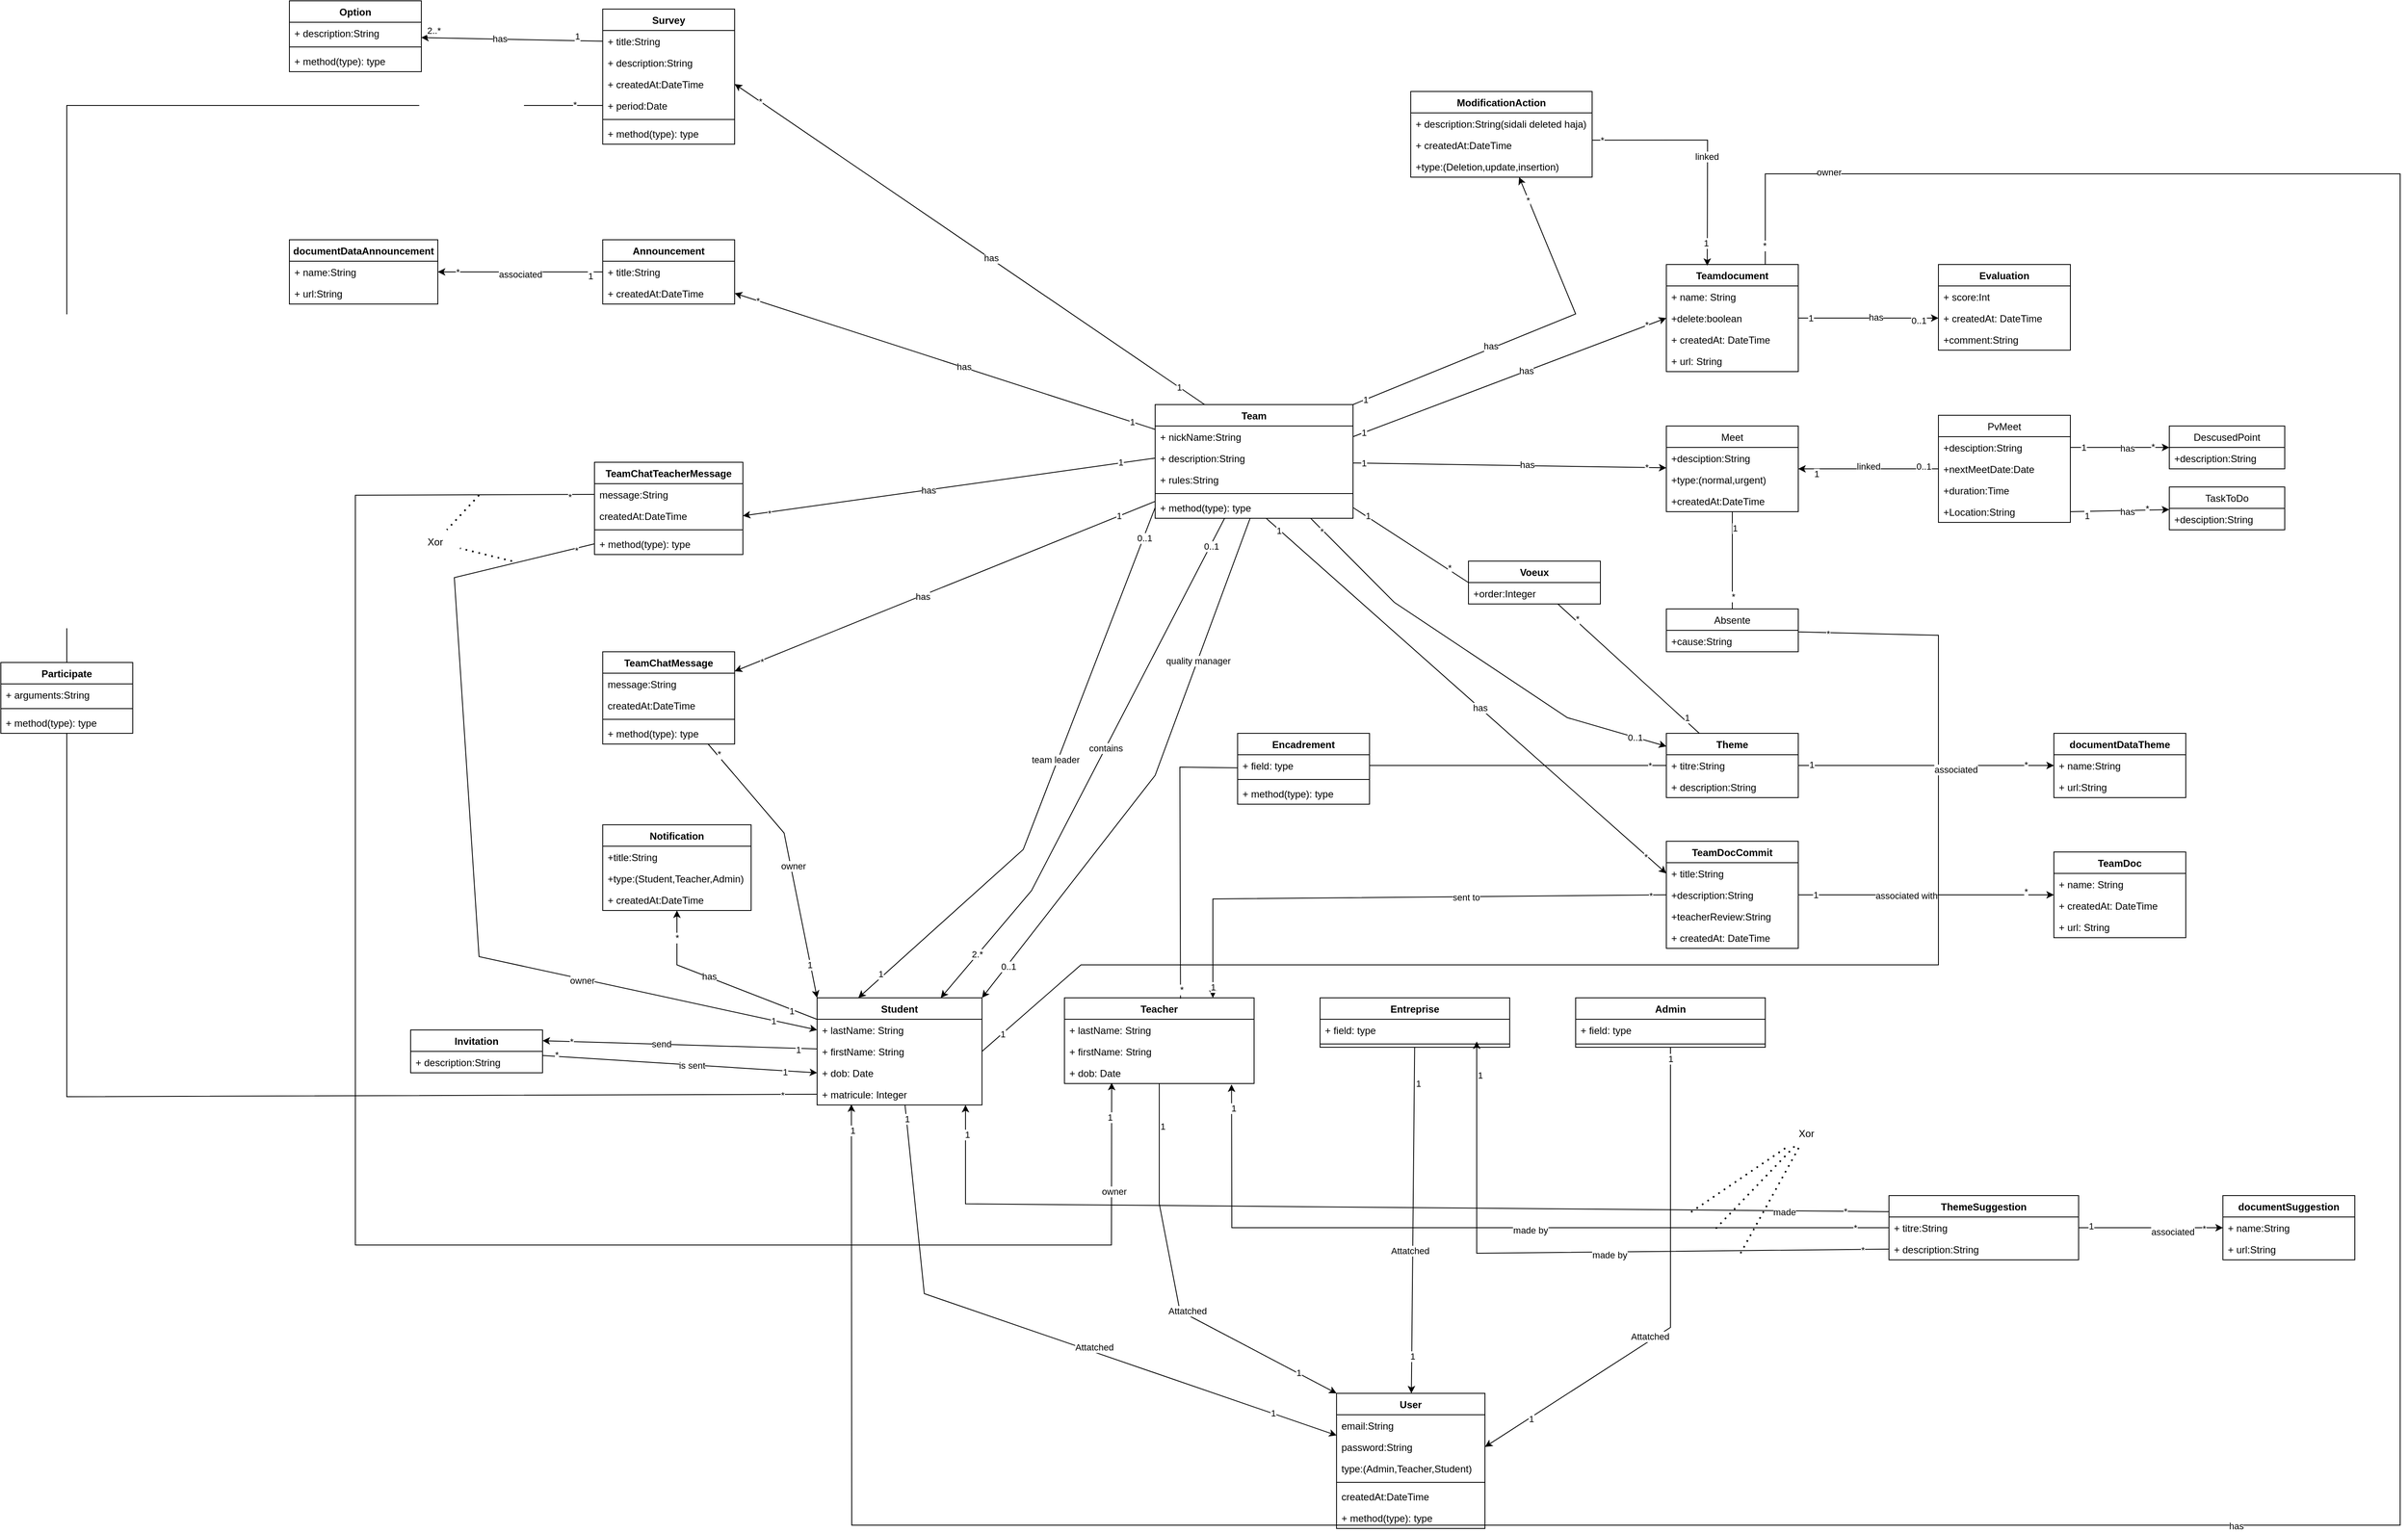 <mxfile version="17.2.4" type="github">
  <diagram id="4CtizP7QXwoBvOGMWfK9" name="Page-1">
    <mxGraphModel dx="2762" dy="1619" grid="1" gridSize="10" guides="1" tooltips="1" connect="1" arrows="1" fold="1" page="1" pageScale="1" pageWidth="827" pageHeight="1169" math="0" shadow="0">
      <root>
        <mxCell id="0" />
        <mxCell id="1" parent="0" />
        <mxCell id="nRCdzxsFs3Fs213dRqz3-1" value="Student" style="swimlane;fontStyle=1;align=center;verticalAlign=top;childLayout=stackLayout;horizontal=1;startSize=26;horizontalStack=0;resizeParent=1;resizeParentMax=0;resizeLast=0;collapsible=1;marginBottom=0;" vertex="1" parent="1">
          <mxGeometry x="80" y="200" width="200" height="130" as="geometry" />
        </mxCell>
        <mxCell id="nRCdzxsFs3Fs213dRqz3-2" value="+ lastName: String" style="text;strokeColor=none;fillColor=none;align=left;verticalAlign=top;spacingLeft=4;spacingRight=4;overflow=hidden;rotatable=0;points=[[0,0.5],[1,0.5]];portConstraint=eastwest;" vertex="1" parent="nRCdzxsFs3Fs213dRqz3-1">
          <mxGeometry y="26" width="200" height="26" as="geometry" />
        </mxCell>
        <mxCell id="nRCdzxsFs3Fs213dRqz3-3" value="+ firstName: String" style="text;strokeColor=none;fillColor=none;align=left;verticalAlign=top;spacingLeft=4;spacingRight=4;overflow=hidden;rotatable=0;points=[[0,0.5],[1,0.5]];portConstraint=eastwest;" vertex="1" parent="nRCdzxsFs3Fs213dRqz3-1">
          <mxGeometry y="52" width="200" height="26" as="geometry" />
        </mxCell>
        <mxCell id="nRCdzxsFs3Fs213dRqz3-4" value="+ dob: Date" style="text;strokeColor=none;fillColor=none;align=left;verticalAlign=top;spacingLeft=4;spacingRight=4;overflow=hidden;rotatable=0;points=[[0,0.5],[1,0.5]];portConstraint=eastwest;" vertex="1" parent="nRCdzxsFs3Fs213dRqz3-1">
          <mxGeometry y="78" width="200" height="26" as="geometry" />
        </mxCell>
        <mxCell id="nRCdzxsFs3Fs213dRqz3-5" value="+ matricule: Integer" style="text;strokeColor=none;fillColor=none;align=left;verticalAlign=top;spacingLeft=4;spacingRight=4;overflow=hidden;rotatable=0;points=[[0,0.5],[1,0.5]];portConstraint=eastwest;" vertex="1" parent="nRCdzxsFs3Fs213dRqz3-1">
          <mxGeometry y="104" width="200" height="26" as="geometry" />
        </mxCell>
        <mxCell id="nRCdzxsFs3Fs213dRqz3-24" value="Team" style="swimlane;fontStyle=1;align=center;verticalAlign=top;childLayout=stackLayout;horizontal=1;startSize=26;horizontalStack=0;resizeParent=1;resizeParentMax=0;resizeLast=0;collapsible=1;marginBottom=0;" vertex="1" parent="1">
          <mxGeometry x="490" y="-520" width="240" height="138" as="geometry" />
        </mxCell>
        <mxCell id="nRCdzxsFs3Fs213dRqz3-25" value="+ nickName:String" style="text;strokeColor=none;fillColor=none;align=left;verticalAlign=top;spacingLeft=4;spacingRight=4;overflow=hidden;rotatable=0;points=[[0,0.5],[1,0.5]];portConstraint=eastwest;" vertex="1" parent="nRCdzxsFs3Fs213dRqz3-24">
          <mxGeometry y="26" width="240" height="26" as="geometry" />
        </mxCell>
        <mxCell id="nRCdzxsFs3Fs213dRqz3-26" value="+ description:String" style="text;strokeColor=none;fillColor=none;align=left;verticalAlign=top;spacingLeft=4;spacingRight=4;overflow=hidden;rotatable=0;points=[[0,0.5],[1,0.5]];portConstraint=eastwest;" vertex="1" parent="nRCdzxsFs3Fs213dRqz3-24">
          <mxGeometry y="52" width="240" height="26" as="geometry" />
        </mxCell>
        <mxCell id="nRCdzxsFs3Fs213dRqz3-27" value="+ rules:String" style="text;strokeColor=none;fillColor=none;align=left;verticalAlign=top;spacingLeft=4;spacingRight=4;overflow=hidden;rotatable=0;points=[[0,0.5],[1,0.5]];portConstraint=eastwest;" vertex="1" parent="nRCdzxsFs3Fs213dRqz3-24">
          <mxGeometry y="78" width="240" height="26" as="geometry" />
        </mxCell>
        <mxCell id="nRCdzxsFs3Fs213dRqz3-28" value="" style="line;strokeWidth=1;fillColor=none;align=left;verticalAlign=middle;spacingTop=-1;spacingLeft=3;spacingRight=3;rotatable=0;labelPosition=right;points=[];portConstraint=eastwest;" vertex="1" parent="nRCdzxsFs3Fs213dRqz3-24">
          <mxGeometry y="104" width="240" height="8" as="geometry" />
        </mxCell>
        <mxCell id="nRCdzxsFs3Fs213dRqz3-29" value="+ method(type): type" style="text;strokeColor=none;fillColor=none;align=left;verticalAlign=top;spacingLeft=4;spacingRight=4;overflow=hidden;rotatable=0;points=[[0,0.5],[1,0.5]];portConstraint=eastwest;" vertex="1" parent="nRCdzxsFs3Fs213dRqz3-24">
          <mxGeometry y="112" width="240" height="26" as="geometry" />
        </mxCell>
        <mxCell id="nRCdzxsFs3Fs213dRqz3-30" value="Teacher" style="swimlane;fontStyle=1;align=center;verticalAlign=top;childLayout=stackLayout;horizontal=1;startSize=26;horizontalStack=0;resizeParent=1;resizeParentMax=0;resizeLast=0;collapsible=1;marginBottom=0;" vertex="1" parent="1">
          <mxGeometry x="380" y="200" width="230" height="104" as="geometry" />
        </mxCell>
        <mxCell id="nRCdzxsFs3Fs213dRqz3-31" value="+ lastName: String" style="text;strokeColor=none;fillColor=none;align=left;verticalAlign=top;spacingLeft=4;spacingRight=4;overflow=hidden;rotatable=0;points=[[0,0.5],[1,0.5]];portConstraint=eastwest;" vertex="1" parent="nRCdzxsFs3Fs213dRqz3-30">
          <mxGeometry y="26" width="230" height="26" as="geometry" />
        </mxCell>
        <mxCell id="nRCdzxsFs3Fs213dRqz3-40" value="+ firstName: String" style="text;strokeColor=none;fillColor=none;align=left;verticalAlign=top;spacingLeft=4;spacingRight=4;overflow=hidden;rotatable=0;points=[[0,0.5],[1,0.5]];portConstraint=eastwest;" vertex="1" parent="nRCdzxsFs3Fs213dRqz3-30">
          <mxGeometry y="52" width="230" height="26" as="geometry" />
        </mxCell>
        <mxCell id="nRCdzxsFs3Fs213dRqz3-41" value="+ dob: Date" style="text;strokeColor=none;fillColor=none;align=left;verticalAlign=top;spacingLeft=4;spacingRight=4;overflow=hidden;rotatable=0;points=[[0,0.5],[1,0.5]];portConstraint=eastwest;" vertex="1" parent="nRCdzxsFs3Fs213dRqz3-30">
          <mxGeometry y="78" width="230" height="26" as="geometry" />
        </mxCell>
        <mxCell id="nRCdzxsFs3Fs213dRqz3-42" value="Entreprise" style="swimlane;fontStyle=1;align=center;verticalAlign=top;childLayout=stackLayout;horizontal=1;startSize=26;horizontalStack=0;resizeParent=1;resizeParentMax=0;resizeLast=0;collapsible=1;marginBottom=0;" vertex="1" parent="1">
          <mxGeometry x="690" y="200" width="230" height="60" as="geometry" />
        </mxCell>
        <mxCell id="nRCdzxsFs3Fs213dRqz3-43" value="+ field: type" style="text;strokeColor=none;fillColor=none;align=left;verticalAlign=top;spacingLeft=4;spacingRight=4;overflow=hidden;rotatable=0;points=[[0,0.5],[1,0.5]];portConstraint=eastwest;" vertex="1" parent="nRCdzxsFs3Fs213dRqz3-42">
          <mxGeometry y="26" width="230" height="26" as="geometry" />
        </mxCell>
        <mxCell id="nRCdzxsFs3Fs213dRqz3-44" value="" style="line;strokeWidth=1;fillColor=none;align=left;verticalAlign=middle;spacingTop=-1;spacingLeft=3;spacingRight=3;rotatable=0;labelPosition=right;points=[];portConstraint=eastwest;" vertex="1" parent="nRCdzxsFs3Fs213dRqz3-42">
          <mxGeometry y="52" width="230" height="8" as="geometry" />
        </mxCell>
        <mxCell id="nRCdzxsFs3Fs213dRqz3-45" value="Admin" style="swimlane;fontStyle=1;align=center;verticalAlign=top;childLayout=stackLayout;horizontal=1;startSize=26;horizontalStack=0;resizeParent=1;resizeParentMax=0;resizeLast=0;collapsible=1;marginBottom=0;" vertex="1" parent="1">
          <mxGeometry x="1000" y="200" width="230" height="60" as="geometry" />
        </mxCell>
        <mxCell id="nRCdzxsFs3Fs213dRqz3-46" value="+ field: type" style="text;strokeColor=none;fillColor=none;align=left;verticalAlign=top;spacingLeft=4;spacingRight=4;overflow=hidden;rotatable=0;points=[[0,0.5],[1,0.5]];portConstraint=eastwest;" vertex="1" parent="nRCdzxsFs3Fs213dRqz3-45">
          <mxGeometry y="26" width="230" height="26" as="geometry" />
        </mxCell>
        <mxCell id="nRCdzxsFs3Fs213dRqz3-47" value="" style="line;strokeWidth=1;fillColor=none;align=left;verticalAlign=middle;spacingTop=-1;spacingLeft=3;spacingRight=3;rotatable=0;labelPosition=right;points=[];portConstraint=eastwest;" vertex="1" parent="nRCdzxsFs3Fs213dRqz3-45">
          <mxGeometry y="52" width="230" height="8" as="geometry" />
        </mxCell>
        <mxCell id="nRCdzxsFs3Fs213dRqz3-48" value="User" style="swimlane;fontStyle=1;align=center;verticalAlign=top;childLayout=stackLayout;horizontal=1;startSize=26;horizontalStack=0;resizeParent=1;resizeParentMax=0;resizeLast=0;collapsible=1;marginBottom=0;" vertex="1" parent="1">
          <mxGeometry x="710" y="680" width="180" height="164" as="geometry" />
        </mxCell>
        <mxCell id="nRCdzxsFs3Fs213dRqz3-49" value="email:String" style="text;strokeColor=none;fillColor=none;align=left;verticalAlign=top;spacingLeft=4;spacingRight=4;overflow=hidden;rotatable=0;points=[[0,0.5],[1,0.5]];portConstraint=eastwest;" vertex="1" parent="nRCdzxsFs3Fs213dRqz3-48">
          <mxGeometry y="26" width="180" height="26" as="geometry" />
        </mxCell>
        <mxCell id="nRCdzxsFs3Fs213dRqz3-50" value="password:String" style="text;strokeColor=none;fillColor=none;align=left;verticalAlign=top;spacingLeft=4;spacingRight=4;overflow=hidden;rotatable=0;points=[[0,0.5],[1,0.5]];portConstraint=eastwest;" vertex="1" parent="nRCdzxsFs3Fs213dRqz3-48">
          <mxGeometry y="52" width="180" height="26" as="geometry" />
        </mxCell>
        <mxCell id="nRCdzxsFs3Fs213dRqz3-51" value="type:(Admin,Teacher,Student)" style="text;strokeColor=none;fillColor=none;align=left;verticalAlign=top;spacingLeft=4;spacingRight=4;overflow=hidden;rotatable=0;points=[[0,0.5],[1,0.5]];portConstraint=eastwest;" vertex="1" parent="nRCdzxsFs3Fs213dRqz3-48">
          <mxGeometry y="78" width="180" height="26" as="geometry" />
        </mxCell>
        <mxCell id="nRCdzxsFs3Fs213dRqz3-52" value="" style="line;strokeWidth=1;fillColor=none;align=left;verticalAlign=middle;spacingTop=-1;spacingLeft=3;spacingRight=3;rotatable=0;labelPosition=right;points=[];portConstraint=eastwest;" vertex="1" parent="nRCdzxsFs3Fs213dRqz3-48">
          <mxGeometry y="104" width="180" height="8" as="geometry" />
        </mxCell>
        <mxCell id="nRCdzxsFs3Fs213dRqz3-53" value="createdAt:DateTime" style="text;strokeColor=none;fillColor=none;align=left;verticalAlign=top;spacingLeft=4;spacingRight=4;overflow=hidden;rotatable=0;points=[[0,0.5],[1,0.5]];portConstraint=eastwest;" vertex="1" parent="nRCdzxsFs3Fs213dRqz3-48">
          <mxGeometry y="112" width="180" height="26" as="geometry" />
        </mxCell>
        <mxCell id="nRCdzxsFs3Fs213dRqz3-54" value="+ method(type): type" style="text;strokeColor=none;fillColor=none;align=left;verticalAlign=top;spacingLeft=4;spacingRight=4;overflow=hidden;rotatable=0;points=[[0,0.5],[1,0.5]];portConstraint=eastwest;" vertex="1" parent="nRCdzxsFs3Fs213dRqz3-48">
          <mxGeometry y="138" width="180" height="26" as="geometry" />
        </mxCell>
        <mxCell id="nRCdzxsFs3Fs213dRqz3-62" value="" style="endArrow=classic;html=1;rounded=0;" edge="1" parent="1" source="nRCdzxsFs3Fs213dRqz3-1" target="nRCdzxsFs3Fs213dRqz3-48">
          <mxGeometry width="50" height="50" relative="1" as="geometry">
            <mxPoint x="339" y="390" as="sourcePoint" />
            <mxPoint x="414" y="703" as="targetPoint" />
            <Array as="points">
              <mxPoint x="210" y="559" />
            </Array>
          </mxGeometry>
        </mxCell>
        <mxCell id="nRCdzxsFs3Fs213dRqz3-63" value="Attatched" style="edgeLabel;html=1;align=center;verticalAlign=middle;resizable=0;points=[];" vertex="1" connectable="0" parent="nRCdzxsFs3Fs213dRqz3-62">
          <mxGeometry x="0.197" y="3" relative="1" as="geometry">
            <mxPoint x="-7" y="-5" as="offset" />
          </mxGeometry>
        </mxCell>
        <mxCell id="nRCdzxsFs3Fs213dRqz3-64" value="1" style="edgeLabel;html=1;align=center;verticalAlign=middle;resizable=0;points=[];" vertex="1" connectable="0" parent="nRCdzxsFs3Fs213dRqz3-62">
          <mxGeometry x="0.784" y="1" relative="1" as="geometry">
            <mxPoint as="offset" />
          </mxGeometry>
        </mxCell>
        <mxCell id="nRCdzxsFs3Fs213dRqz3-71" value="1" style="edgeLabel;html=1;align=center;verticalAlign=middle;resizable=0;points=[];" vertex="1" connectable="0" parent="nRCdzxsFs3Fs213dRqz3-62">
          <mxGeometry x="-0.953" relative="1" as="geometry">
            <mxPoint y="-1" as="offset" />
          </mxGeometry>
        </mxCell>
        <mxCell id="nRCdzxsFs3Fs213dRqz3-66" value="" style="endArrow=classic;html=1;rounded=0;entryX=0;entryY=0;entryDx=0;entryDy=0;" edge="1" parent="1" source="nRCdzxsFs3Fs213dRqz3-30" target="nRCdzxsFs3Fs213dRqz3-48">
          <mxGeometry width="50" height="50" relative="1" as="geometry">
            <mxPoint x="570" y="240.002" as="sourcePoint" />
            <mxPoint x="950" y="478.002" as="targetPoint" />
            <Array as="points">
              <mxPoint x="495" y="450" />
              <mxPoint x="520" y="580" />
            </Array>
          </mxGeometry>
        </mxCell>
        <mxCell id="nRCdzxsFs3Fs213dRqz3-67" value="Attatched" style="edgeLabel;html=1;align=center;verticalAlign=middle;resizable=0;points=[];" vertex="1" connectable="0" parent="nRCdzxsFs3Fs213dRqz3-66">
          <mxGeometry x="0.197" y="3" relative="1" as="geometry">
            <mxPoint x="-7" y="-5" as="offset" />
          </mxGeometry>
        </mxCell>
        <mxCell id="nRCdzxsFs3Fs213dRqz3-68" value="1" style="edgeLabel;html=1;align=center;verticalAlign=middle;resizable=0;points=[];" vertex="1" connectable="0" parent="nRCdzxsFs3Fs213dRqz3-66">
          <mxGeometry x="0.784" y="1" relative="1" as="geometry">
            <mxPoint as="offset" />
          </mxGeometry>
        </mxCell>
        <mxCell id="nRCdzxsFs3Fs213dRqz3-69" value="1" style="edgeLabel;html=1;align=center;verticalAlign=middle;resizable=0;points=[];" vertex="1" connectable="0" parent="nRCdzxsFs3Fs213dRqz3-66">
          <mxGeometry x="-0.79" y="4" relative="1" as="geometry">
            <mxPoint as="offset" />
          </mxGeometry>
        </mxCell>
        <mxCell id="nRCdzxsFs3Fs213dRqz3-72" value="" style="endArrow=classic;html=1;rounded=0;entryX=1;entryY=0.5;entryDx=0;entryDy=0;" edge="1" parent="1" source="nRCdzxsFs3Fs213dRqz3-45" target="nRCdzxsFs3Fs213dRqz3-50">
          <mxGeometry width="50" height="50" relative="1" as="geometry">
            <mxPoint x="880" y="270" as="sourcePoint" />
            <mxPoint x="1360" y="552.053" as="targetPoint" />
            <Array as="points">
              <mxPoint x="1115" y="600" />
            </Array>
          </mxGeometry>
        </mxCell>
        <mxCell id="nRCdzxsFs3Fs213dRqz3-73" value="Attatched" style="edgeLabel;html=1;align=center;verticalAlign=middle;resizable=0;points=[];" vertex="1" connectable="0" parent="nRCdzxsFs3Fs213dRqz3-72">
          <mxGeometry x="0.197" y="3" relative="1" as="geometry">
            <mxPoint x="-7" y="-5" as="offset" />
          </mxGeometry>
        </mxCell>
        <mxCell id="nRCdzxsFs3Fs213dRqz3-74" value="1" style="edgeLabel;html=1;align=center;verticalAlign=middle;resizable=0;points=[];" vertex="1" connectable="0" parent="nRCdzxsFs3Fs213dRqz3-72">
          <mxGeometry x="0.784" y="1" relative="1" as="geometry">
            <mxPoint as="offset" />
          </mxGeometry>
        </mxCell>
        <mxCell id="nRCdzxsFs3Fs213dRqz3-75" value="1" style="edgeLabel;html=1;align=center;verticalAlign=middle;resizable=0;points=[];" vertex="1" connectable="0" parent="nRCdzxsFs3Fs213dRqz3-72">
          <mxGeometry x="-0.953" relative="1" as="geometry">
            <mxPoint y="-1" as="offset" />
          </mxGeometry>
        </mxCell>
        <mxCell id="nRCdzxsFs3Fs213dRqz3-76" value="" style="endArrow=classic;html=1;rounded=0;" edge="1" parent="1" source="nRCdzxsFs3Fs213dRqz3-42" target="nRCdzxsFs3Fs213dRqz3-48">
          <mxGeometry width="50" height="50" relative="1" as="geometry">
            <mxPoint x="679.998" y="270" as="sourcePoint" />
            <mxPoint x="839.79" y="506" as="targetPoint" />
            <Array as="points" />
          </mxGeometry>
        </mxCell>
        <mxCell id="nRCdzxsFs3Fs213dRqz3-77" value="Attatched" style="edgeLabel;html=1;align=center;verticalAlign=middle;resizable=0;points=[];" vertex="1" connectable="0" parent="nRCdzxsFs3Fs213dRqz3-76">
          <mxGeometry x="0.197" y="3" relative="1" as="geometry">
            <mxPoint x="-7" y="-5" as="offset" />
          </mxGeometry>
        </mxCell>
        <mxCell id="nRCdzxsFs3Fs213dRqz3-78" value="1" style="edgeLabel;html=1;align=center;verticalAlign=middle;resizable=0;points=[];" vertex="1" connectable="0" parent="nRCdzxsFs3Fs213dRqz3-76">
          <mxGeometry x="0.784" y="1" relative="1" as="geometry">
            <mxPoint as="offset" />
          </mxGeometry>
        </mxCell>
        <mxCell id="nRCdzxsFs3Fs213dRqz3-79" value="1" style="edgeLabel;html=1;align=center;verticalAlign=middle;resizable=0;points=[];" vertex="1" connectable="0" parent="nRCdzxsFs3Fs213dRqz3-76">
          <mxGeometry x="-0.79" y="4" relative="1" as="geometry">
            <mxPoint as="offset" />
          </mxGeometry>
        </mxCell>
        <mxCell id="nRCdzxsFs3Fs213dRqz3-80" value="Notification" style="swimlane;fontStyle=1;align=center;verticalAlign=top;childLayout=stackLayout;horizontal=1;startSize=26;horizontalStack=0;resizeParent=1;resizeParentMax=0;resizeLast=0;collapsible=1;marginBottom=0;" vertex="1" parent="1">
          <mxGeometry x="-180" y="-10" width="180" height="104" as="geometry" />
        </mxCell>
        <mxCell id="nRCdzxsFs3Fs213dRqz3-81" value="+title:String" style="text;strokeColor=none;fillColor=none;align=left;verticalAlign=top;spacingLeft=4;spacingRight=4;overflow=hidden;rotatable=0;points=[[0,0.5],[1,0.5]];portConstraint=eastwest;" vertex="1" parent="nRCdzxsFs3Fs213dRqz3-80">
          <mxGeometry y="26" width="180" height="26" as="geometry" />
        </mxCell>
        <mxCell id="nRCdzxsFs3Fs213dRqz3-82" value="+type:(Student,Teacher,Admin)" style="text;strokeColor=none;fillColor=none;align=left;verticalAlign=top;spacingLeft=4;spacingRight=4;overflow=hidden;rotatable=0;points=[[0,0.5],[1,0.5]];portConstraint=eastwest;" vertex="1" parent="nRCdzxsFs3Fs213dRqz3-80">
          <mxGeometry y="52" width="180" height="26" as="geometry" />
        </mxCell>
        <mxCell id="nRCdzxsFs3Fs213dRqz3-83" value="+ createdAt:DateTime" style="text;strokeColor=none;fillColor=none;align=left;verticalAlign=top;spacingLeft=4;spacingRight=4;overflow=hidden;rotatable=0;points=[[0,0.5],[1,0.5]];portConstraint=eastwest;" vertex="1" parent="nRCdzxsFs3Fs213dRqz3-80">
          <mxGeometry y="78" width="180" height="26" as="geometry" />
        </mxCell>
        <mxCell id="nRCdzxsFs3Fs213dRqz3-84" value="" style="endArrow=classic;html=1;rounded=0;" edge="1" parent="1" source="nRCdzxsFs3Fs213dRqz3-1" target="nRCdzxsFs3Fs213dRqz3-80">
          <mxGeometry width="50" height="50" relative="1" as="geometry">
            <mxPoint x="-40" y="300" as="sourcePoint" />
            <mxPoint x="-140" y="264.471" as="targetPoint" />
            <Array as="points">
              <mxPoint x="-90" y="160" />
            </Array>
          </mxGeometry>
        </mxCell>
        <mxCell id="nRCdzxsFs3Fs213dRqz3-85" value="has" style="edgeLabel;html=1;align=center;verticalAlign=middle;resizable=0;points=[];" vertex="1" connectable="0" parent="nRCdzxsFs3Fs213dRqz3-84">
          <mxGeometry x="0.138" y="-1" relative="1" as="geometry">
            <mxPoint as="offset" />
          </mxGeometry>
        </mxCell>
        <mxCell id="nRCdzxsFs3Fs213dRqz3-88" value="*" style="edgeLabel;html=1;align=center;verticalAlign=middle;resizable=0;points=[];" vertex="1" connectable="0" parent="nRCdzxsFs3Fs213dRqz3-84">
          <mxGeometry x="0.74" y="-1" relative="1" as="geometry">
            <mxPoint x="-1" as="offset" />
          </mxGeometry>
        </mxCell>
        <mxCell id="nRCdzxsFs3Fs213dRqz3-89" value="1" style="edgeLabel;html=1;align=center;verticalAlign=middle;resizable=0;points=[];" vertex="1" connectable="0" parent="nRCdzxsFs3Fs213dRqz3-84">
          <mxGeometry x="-0.744" y="1" relative="1" as="geometry">
            <mxPoint x="-1" as="offset" />
          </mxGeometry>
        </mxCell>
        <mxCell id="nRCdzxsFs3Fs213dRqz3-90" value="Invitation" style="swimlane;fontStyle=1;align=center;verticalAlign=top;childLayout=stackLayout;horizontal=1;startSize=26;horizontalStack=0;resizeParent=1;resizeParentMax=0;resizeLast=0;collapsible=1;marginBottom=0;" vertex="1" parent="1">
          <mxGeometry x="-413" y="239" width="160" height="52" as="geometry" />
        </mxCell>
        <mxCell id="nRCdzxsFs3Fs213dRqz3-91" value="+ description:String" style="text;strokeColor=none;fillColor=none;align=left;verticalAlign=top;spacingLeft=4;spacingRight=4;overflow=hidden;rotatable=0;points=[[0,0.5],[1,0.5]];portConstraint=eastwest;" vertex="1" parent="nRCdzxsFs3Fs213dRqz3-90">
          <mxGeometry y="26" width="160" height="26" as="geometry" />
        </mxCell>
        <mxCell id="nRCdzxsFs3Fs213dRqz3-93" value="" style="endArrow=classic;html=1;rounded=0;entryX=1;entryY=0.25;entryDx=0;entryDy=0;" edge="1" parent="1" source="nRCdzxsFs3Fs213dRqz3-1" target="nRCdzxsFs3Fs213dRqz3-90">
          <mxGeometry width="50" height="50" relative="1" as="geometry">
            <mxPoint y="412.111" as="sourcePoint" />
            <mxPoint x="-180" y="330" as="targetPoint" />
            <Array as="points" />
          </mxGeometry>
        </mxCell>
        <mxCell id="nRCdzxsFs3Fs213dRqz3-94" value="send" style="edgeLabel;html=1;align=center;verticalAlign=middle;resizable=0;points=[];" vertex="1" connectable="0" parent="nRCdzxsFs3Fs213dRqz3-93">
          <mxGeometry x="0.138" y="-1" relative="1" as="geometry">
            <mxPoint as="offset" />
          </mxGeometry>
        </mxCell>
        <mxCell id="nRCdzxsFs3Fs213dRqz3-97" value="*" style="edgeLabel;html=1;align=center;verticalAlign=middle;resizable=0;points=[];" vertex="1" connectable="0" parent="nRCdzxsFs3Fs213dRqz3-93">
          <mxGeometry x="0.792" relative="1" as="geometry">
            <mxPoint as="offset" />
          </mxGeometry>
        </mxCell>
        <mxCell id="nRCdzxsFs3Fs213dRqz3-98" value="1" style="edgeLabel;html=1;align=center;verticalAlign=middle;resizable=0;points=[];" vertex="1" connectable="0" parent="nRCdzxsFs3Fs213dRqz3-93">
          <mxGeometry x="-0.862" y="1" relative="1" as="geometry">
            <mxPoint as="offset" />
          </mxGeometry>
        </mxCell>
        <mxCell id="nRCdzxsFs3Fs213dRqz3-99" value="" style="endArrow=classic;html=1;rounded=0;entryX=0;entryY=0.5;entryDx=0;entryDy=0;" edge="1" parent="1" source="nRCdzxsFs3Fs213dRqz3-90" target="nRCdzxsFs3Fs213dRqz3-4">
          <mxGeometry width="50" height="50" relative="1" as="geometry">
            <mxPoint x="60" y="340" as="sourcePoint" />
            <mxPoint x="-200" y="340" as="targetPoint" />
            <Array as="points" />
          </mxGeometry>
        </mxCell>
        <mxCell id="nRCdzxsFs3Fs213dRqz3-104" value="*" style="edgeLabel;html=1;align=center;verticalAlign=middle;resizable=0;points=[];" vertex="1" connectable="0" parent="nRCdzxsFs3Fs213dRqz3-99">
          <mxGeometry x="-0.901" y="2" relative="1" as="geometry">
            <mxPoint as="offset" />
          </mxGeometry>
        </mxCell>
        <mxCell id="nRCdzxsFs3Fs213dRqz3-105" value="is sent" style="edgeLabel;html=1;align=center;verticalAlign=middle;resizable=0;points=[];" vertex="1" connectable="0" parent="nRCdzxsFs3Fs213dRqz3-99">
          <mxGeometry x="0.085" relative="1" as="geometry">
            <mxPoint as="offset" />
          </mxGeometry>
        </mxCell>
        <mxCell id="nRCdzxsFs3Fs213dRqz3-106" value="1" style="edgeLabel;html=1;align=center;verticalAlign=middle;resizable=0;points=[];" vertex="1" connectable="0" parent="nRCdzxsFs3Fs213dRqz3-99">
          <mxGeometry x="0.762" y="-1" relative="1" as="geometry">
            <mxPoint as="offset" />
          </mxGeometry>
        </mxCell>
        <mxCell id="nRCdzxsFs3Fs213dRqz3-107" value="" style="endArrow=classic;html=1;rounded=0;entryX=0.75;entryY=0;entryDx=0;entryDy=0;" edge="1" parent="1" source="nRCdzxsFs3Fs213dRqz3-24" target="nRCdzxsFs3Fs213dRqz3-1">
          <mxGeometry width="50" height="50" relative="1" as="geometry">
            <mxPoint x="183" y="-236" as="sourcePoint" />
            <mxPoint x="295" y="100" as="targetPoint" />
            <Array as="points">
              <mxPoint x="340" y="70" />
            </Array>
          </mxGeometry>
        </mxCell>
        <mxCell id="nRCdzxsFs3Fs213dRqz3-110" value="contains" style="edgeLabel;html=1;align=center;verticalAlign=middle;resizable=0;points=[];" vertex="1" connectable="0" parent="nRCdzxsFs3Fs213dRqz3-107">
          <mxGeometry x="-0.077" y="1" relative="1" as="geometry">
            <mxPoint x="-1" as="offset" />
          </mxGeometry>
        </mxCell>
        <mxCell id="nRCdzxsFs3Fs213dRqz3-111" value="2.*" style="edgeLabel;html=1;align=center;verticalAlign=middle;resizable=0;points=[];" vertex="1" connectable="0" parent="nRCdzxsFs3Fs213dRqz3-107">
          <mxGeometry x="0.798" y="-1" relative="1" as="geometry">
            <mxPoint as="offset" />
          </mxGeometry>
        </mxCell>
        <mxCell id="nRCdzxsFs3Fs213dRqz3-112" value="0..1" style="edgeLabel;html=1;align=center;verticalAlign=middle;resizable=0;points=[];" vertex="1" connectable="0" parent="nRCdzxsFs3Fs213dRqz3-107">
          <mxGeometry x="-0.891" y="1" relative="1" as="geometry">
            <mxPoint as="offset" />
          </mxGeometry>
        </mxCell>
        <mxCell id="nRCdzxsFs3Fs213dRqz3-113" value="" style="endArrow=classic;html=1;rounded=0;entryX=0.25;entryY=0;entryDx=0;entryDy=0;exitX=0;exitY=0.5;exitDx=0;exitDy=0;" edge="1" parent="1" source="nRCdzxsFs3Fs213dRqz3-29" target="nRCdzxsFs3Fs213dRqz3-1">
          <mxGeometry width="50" height="50" relative="1" as="geometry">
            <mxPoint x="413.514" y="-450" as="sourcePoint" />
            <mxPoint x="66" y="132" as="targetPoint" />
            <Array as="points">
              <mxPoint x="330" y="20" />
            </Array>
          </mxGeometry>
        </mxCell>
        <mxCell id="nRCdzxsFs3Fs213dRqz3-116" value="0..1" style="edgeLabel;html=1;align=center;verticalAlign=middle;resizable=0;points=[];" vertex="1" connectable="0" parent="nRCdzxsFs3Fs213dRqz3-113">
          <mxGeometry x="-0.891" y="1" relative="1" as="geometry">
            <mxPoint as="offset" />
          </mxGeometry>
        </mxCell>
        <mxCell id="nRCdzxsFs3Fs213dRqz3-117" value="team leader" style="edgeLabel;html=1;align=center;verticalAlign=middle;resizable=0;points=[];" vertex="1" connectable="0" parent="nRCdzxsFs3Fs213dRqz3-113">
          <mxGeometry x="-0.078" y="-3" relative="1" as="geometry">
            <mxPoint as="offset" />
          </mxGeometry>
        </mxCell>
        <mxCell id="nRCdzxsFs3Fs213dRqz3-118" value="1" style="edgeLabel;html=1;align=center;verticalAlign=middle;resizable=0;points=[];" vertex="1" connectable="0" parent="nRCdzxsFs3Fs213dRqz3-113">
          <mxGeometry x="0.889" y="-4" relative="1" as="geometry">
            <mxPoint as="offset" />
          </mxGeometry>
        </mxCell>
        <mxCell id="nRCdzxsFs3Fs213dRqz3-119" value="" style="endArrow=classic;html=1;rounded=0;entryX=1;entryY=0;entryDx=0;entryDy=0;" edge="1" parent="1" source="nRCdzxsFs3Fs213dRqz3-29" target="nRCdzxsFs3Fs213dRqz3-1">
          <mxGeometry width="50" height="50" relative="1" as="geometry">
            <mxPoint x="211.111" y="-236" as="sourcePoint" />
            <mxPoint x="460" y="130" as="targetPoint" />
            <Array as="points">
              <mxPoint x="490" y="-70" />
            </Array>
          </mxGeometry>
        </mxCell>
        <mxCell id="nRCdzxsFs3Fs213dRqz3-126" value="0..1" style="edgeLabel;html=1;align=center;verticalAlign=middle;resizable=0;points=[];" vertex="1" connectable="0" parent="nRCdzxsFs3Fs213dRqz3-119">
          <mxGeometry x="0.849" y="2" relative="1" as="geometry">
            <mxPoint x="-1" y="1" as="offset" />
          </mxGeometry>
        </mxCell>
        <mxCell id="nRCdzxsFs3Fs213dRqz3-367" value="quality manager" style="edgeLabel;html=1;align=center;verticalAlign=middle;resizable=0;points=[];" vertex="1" connectable="0" parent="nRCdzxsFs3Fs213dRqz3-119">
          <mxGeometry x="-0.454" relative="1" as="geometry">
            <mxPoint as="offset" />
          </mxGeometry>
        </mxCell>
        <mxCell id="nRCdzxsFs3Fs213dRqz3-132" value="TeamChatMessage" style="swimlane;fontStyle=1;align=center;verticalAlign=top;childLayout=stackLayout;horizontal=1;startSize=26;horizontalStack=0;resizeParent=1;resizeParentMax=0;resizeLast=0;collapsible=1;marginBottom=0;" vertex="1" parent="1">
          <mxGeometry x="-180" y="-220" width="160" height="112" as="geometry" />
        </mxCell>
        <mxCell id="nRCdzxsFs3Fs213dRqz3-133" value="message:String" style="text;strokeColor=none;fillColor=none;align=left;verticalAlign=top;spacingLeft=4;spacingRight=4;overflow=hidden;rotatable=0;points=[[0,0.5],[1,0.5]];portConstraint=eastwest;" vertex="1" parent="nRCdzxsFs3Fs213dRqz3-132">
          <mxGeometry y="26" width="160" height="26" as="geometry" />
        </mxCell>
        <mxCell id="nRCdzxsFs3Fs213dRqz3-134" value="createdAt:DateTime" style="text;strokeColor=none;fillColor=none;align=left;verticalAlign=top;spacingLeft=4;spacingRight=4;overflow=hidden;rotatable=0;points=[[0,0.5],[1,0.5]];portConstraint=eastwest;" vertex="1" parent="nRCdzxsFs3Fs213dRqz3-132">
          <mxGeometry y="52" width="160" height="26" as="geometry" />
        </mxCell>
        <mxCell id="nRCdzxsFs3Fs213dRqz3-135" value="" style="line;strokeWidth=1;fillColor=none;align=left;verticalAlign=middle;spacingTop=-1;spacingLeft=3;spacingRight=3;rotatable=0;labelPosition=right;points=[];portConstraint=eastwest;" vertex="1" parent="nRCdzxsFs3Fs213dRqz3-132">
          <mxGeometry y="78" width="160" height="8" as="geometry" />
        </mxCell>
        <mxCell id="nRCdzxsFs3Fs213dRqz3-136" value="+ method(type): type" style="text;strokeColor=none;fillColor=none;align=left;verticalAlign=top;spacingLeft=4;spacingRight=4;overflow=hidden;rotatable=0;points=[[0,0.5],[1,0.5]];portConstraint=eastwest;" vertex="1" parent="nRCdzxsFs3Fs213dRqz3-132">
          <mxGeometry y="86" width="160" height="26" as="geometry" />
        </mxCell>
        <mxCell id="nRCdzxsFs3Fs213dRqz3-137" value="" style="endArrow=classic;html=1;rounded=0;entryX=0;entryY=0;entryDx=0;entryDy=0;" edge="1" parent="1" source="nRCdzxsFs3Fs213dRqz3-132" target="nRCdzxsFs3Fs213dRqz3-1">
          <mxGeometry width="50" height="50" relative="1" as="geometry">
            <mxPoint x="10" y="-90.002" as="sourcePoint" />
            <mxPoint x="270" y="-70.12" as="targetPoint" />
            <Array as="points">
              <mxPoint x="40" />
            </Array>
          </mxGeometry>
        </mxCell>
        <mxCell id="nRCdzxsFs3Fs213dRqz3-138" value="*" style="edgeLabel;html=1;align=center;verticalAlign=middle;resizable=0;points=[];" vertex="1" connectable="0" parent="nRCdzxsFs3Fs213dRqz3-137">
          <mxGeometry x="-0.901" y="2" relative="1" as="geometry">
            <mxPoint as="offset" />
          </mxGeometry>
        </mxCell>
        <mxCell id="nRCdzxsFs3Fs213dRqz3-140" value="1" style="edgeLabel;html=1;align=center;verticalAlign=middle;resizable=0;points=[];" vertex="1" connectable="0" parent="nRCdzxsFs3Fs213dRqz3-137">
          <mxGeometry x="0.762" y="-1" relative="1" as="geometry">
            <mxPoint as="offset" />
          </mxGeometry>
        </mxCell>
        <mxCell id="nRCdzxsFs3Fs213dRqz3-141" value="owner" style="edgeLabel;html=1;align=center;verticalAlign=middle;resizable=0;points=[];" vertex="1" connectable="0" parent="nRCdzxsFs3Fs213dRqz3-137">
          <mxGeometry x="0.059" y="3" relative="1" as="geometry">
            <mxPoint as="offset" />
          </mxGeometry>
        </mxCell>
        <mxCell id="nRCdzxsFs3Fs213dRqz3-142" value="" style="endArrow=classic;html=1;rounded=0;" edge="1" parent="1" source="nRCdzxsFs3Fs213dRqz3-24" target="nRCdzxsFs3Fs213dRqz3-132">
          <mxGeometry width="50" height="50" relative="1" as="geometry">
            <mxPoint x="-90" y="-470" as="sourcePoint" />
            <mxPoint x="280" y="-450" as="targetPoint" />
            <Array as="points" />
          </mxGeometry>
        </mxCell>
        <mxCell id="nRCdzxsFs3Fs213dRqz3-147" value="*" style="edgeLabel;html=1;align=center;verticalAlign=middle;resizable=0;points=[];" vertex="1" connectable="0" parent="nRCdzxsFs3Fs213dRqz3-142">
          <mxGeometry x="0.874" y="1" relative="1" as="geometry">
            <mxPoint as="offset" />
          </mxGeometry>
        </mxCell>
        <mxCell id="nRCdzxsFs3Fs213dRqz3-148" value="1" style="edgeLabel;html=1;align=center;verticalAlign=middle;resizable=0;points=[];" vertex="1" connectable="0" parent="nRCdzxsFs3Fs213dRqz3-142">
          <mxGeometry x="-0.826" y="-1" relative="1" as="geometry">
            <mxPoint x="1" as="offset" />
          </mxGeometry>
        </mxCell>
        <mxCell id="nRCdzxsFs3Fs213dRqz3-202" value="has" style="edgeLabel;html=1;align=center;verticalAlign=middle;resizable=0;points=[];" vertex="1" connectable="0" parent="nRCdzxsFs3Fs213dRqz3-142">
          <mxGeometry x="0.108" y="1" relative="1" as="geometry">
            <mxPoint as="offset" />
          </mxGeometry>
        </mxCell>
        <mxCell id="nRCdzxsFs3Fs213dRqz3-149" value="TeamChatTeacherMessage" style="swimlane;fontStyle=1;align=center;verticalAlign=top;childLayout=stackLayout;horizontal=1;startSize=26;horizontalStack=0;resizeParent=1;resizeParentMax=0;resizeLast=0;collapsible=1;marginBottom=0;" vertex="1" parent="1">
          <mxGeometry x="-190" y="-450" width="180" height="112" as="geometry" />
        </mxCell>
        <mxCell id="nRCdzxsFs3Fs213dRqz3-150" value="message:String" style="text;strokeColor=none;fillColor=none;align=left;verticalAlign=top;spacingLeft=4;spacingRight=4;overflow=hidden;rotatable=0;points=[[0,0.5],[1,0.5]];portConstraint=eastwest;" vertex="1" parent="nRCdzxsFs3Fs213dRqz3-149">
          <mxGeometry y="26" width="180" height="26" as="geometry" />
        </mxCell>
        <mxCell id="nRCdzxsFs3Fs213dRqz3-151" value="createdAt:DateTime" style="text;strokeColor=none;fillColor=none;align=left;verticalAlign=top;spacingLeft=4;spacingRight=4;overflow=hidden;rotatable=0;points=[[0,0.5],[1,0.5]];portConstraint=eastwest;" vertex="1" parent="nRCdzxsFs3Fs213dRqz3-149">
          <mxGeometry y="52" width="180" height="26" as="geometry" />
        </mxCell>
        <mxCell id="nRCdzxsFs3Fs213dRqz3-152" value="" style="line;strokeWidth=1;fillColor=none;align=left;verticalAlign=middle;spacingTop=-1;spacingLeft=3;spacingRight=3;rotatable=0;labelPosition=right;points=[];portConstraint=eastwest;" vertex="1" parent="nRCdzxsFs3Fs213dRqz3-149">
          <mxGeometry y="78" width="180" height="8" as="geometry" />
        </mxCell>
        <mxCell id="nRCdzxsFs3Fs213dRqz3-153" value="+ method(type): type" style="text;strokeColor=none;fillColor=none;align=left;verticalAlign=top;spacingLeft=4;spacingRight=4;overflow=hidden;rotatable=0;points=[[0,0.5],[1,0.5]];portConstraint=eastwest;" vertex="1" parent="nRCdzxsFs3Fs213dRqz3-149">
          <mxGeometry y="86" width="180" height="26" as="geometry" />
        </mxCell>
        <mxCell id="nRCdzxsFs3Fs213dRqz3-154" value="" style="endArrow=classic;html=1;rounded=0;exitX=0;exitY=0.5;exitDx=0;exitDy=0;entryX=1;entryY=0.5;entryDx=0;entryDy=0;" edge="1" parent="1" source="nRCdzxsFs3Fs213dRqz3-26" target="nRCdzxsFs3Fs213dRqz3-151">
          <mxGeometry width="50" height="50" relative="1" as="geometry">
            <mxPoint x="460" y="-490.003" as="sourcePoint" />
            <mxPoint x="-50" y="-283.848" as="targetPoint" />
            <Array as="points" />
          </mxGeometry>
        </mxCell>
        <mxCell id="nRCdzxsFs3Fs213dRqz3-156" value="*" style="edgeLabel;html=1;align=center;verticalAlign=middle;resizable=0;points=[];" vertex="1" connectable="0" parent="nRCdzxsFs3Fs213dRqz3-154">
          <mxGeometry x="0.874" y="1" relative="1" as="geometry">
            <mxPoint as="offset" />
          </mxGeometry>
        </mxCell>
        <mxCell id="nRCdzxsFs3Fs213dRqz3-157" value="1" style="edgeLabel;html=1;align=center;verticalAlign=middle;resizable=0;points=[];" vertex="1" connectable="0" parent="nRCdzxsFs3Fs213dRqz3-154">
          <mxGeometry x="-0.826" y="-1" relative="1" as="geometry">
            <mxPoint x="1" as="offset" />
          </mxGeometry>
        </mxCell>
        <mxCell id="nRCdzxsFs3Fs213dRqz3-203" value="has" style="edgeLabel;html=1;align=center;verticalAlign=middle;resizable=0;points=[];" vertex="1" connectable="0" parent="nRCdzxsFs3Fs213dRqz3-154">
          <mxGeometry x="0.1" relative="1" as="geometry">
            <mxPoint as="offset" />
          </mxGeometry>
        </mxCell>
        <mxCell id="nRCdzxsFs3Fs213dRqz3-166" value="" style="endArrow=classic;html=1;rounded=0;exitX=0;exitY=0.5;exitDx=0;exitDy=0;entryX=0;entryY=0.5;entryDx=0;entryDy=0;" edge="1" parent="1" source="nRCdzxsFs3Fs213dRqz3-153" target="nRCdzxsFs3Fs213dRqz3-2">
          <mxGeometry width="50" height="50" relative="1" as="geometry">
            <mxPoint x="-240" y="-410" as="sourcePoint" />
            <mxPoint x="-350" y="134.286" as="targetPoint" />
            <Array as="points">
              <mxPoint x="-360" y="-310" />
              <mxPoint x="-330" y="150" />
            </Array>
          </mxGeometry>
        </mxCell>
        <mxCell id="nRCdzxsFs3Fs213dRqz3-170" value="1" style="edgeLabel;html=1;align=center;verticalAlign=middle;resizable=0;points=[];" vertex="1" connectable="0" parent="nRCdzxsFs3Fs213dRqz3-166">
          <mxGeometry x="0.899" relative="1" as="geometry">
            <mxPoint x="-1" as="offset" />
          </mxGeometry>
        </mxCell>
        <mxCell id="nRCdzxsFs3Fs213dRqz3-171" value="*" style="edgeLabel;html=1;align=center;verticalAlign=middle;resizable=0;points=[];" vertex="1" connectable="0" parent="nRCdzxsFs3Fs213dRqz3-166">
          <mxGeometry x="-0.955" y="2" relative="1" as="geometry">
            <mxPoint as="offset" />
          </mxGeometry>
        </mxCell>
        <mxCell id="nRCdzxsFs3Fs213dRqz3-304" value="owner" style="edgeLabel;html=1;align=center;verticalAlign=middle;resizable=0;points=[];" vertex="1" connectable="0" parent="nRCdzxsFs3Fs213dRqz3-166">
          <mxGeometry x="0.446" y="-2" relative="1" as="geometry">
            <mxPoint x="1" as="offset" />
          </mxGeometry>
        </mxCell>
        <mxCell id="nRCdzxsFs3Fs213dRqz3-172" value="" style="endArrow=classic;html=1;rounded=0;exitX=0;exitY=0.5;exitDx=0;exitDy=0;entryX=0.249;entryY=0.968;entryDx=0;entryDy=0;entryPerimeter=0;" edge="1" parent="1" source="nRCdzxsFs3Fs213dRqz3-150" target="nRCdzxsFs3Fs213dRqz3-41">
          <mxGeometry width="50" height="50" relative="1" as="geometry">
            <mxPoint x="-110" y="-540" as="sourcePoint" />
            <mxPoint x="440" y="320" as="targetPoint" />
            <Array as="points">
              <mxPoint x="-480" y="-410" />
              <mxPoint x="-480" y="500" />
              <mxPoint x="437" y="500" />
            </Array>
          </mxGeometry>
        </mxCell>
        <mxCell id="nRCdzxsFs3Fs213dRqz3-177" value="1" style="edgeLabel;html=1;align=center;verticalAlign=middle;resizable=0;points=[];" vertex="1" connectable="0" parent="nRCdzxsFs3Fs213dRqz3-172">
          <mxGeometry x="0.964" y="2" relative="1" as="geometry">
            <mxPoint as="offset" />
          </mxGeometry>
        </mxCell>
        <mxCell id="nRCdzxsFs3Fs213dRqz3-178" value="*" style="edgeLabel;html=1;align=center;verticalAlign=middle;resizable=0;points=[];" vertex="1" connectable="0" parent="nRCdzxsFs3Fs213dRqz3-172">
          <mxGeometry x="-0.954" y="3" relative="1" as="geometry">
            <mxPoint x="23" as="offset" />
          </mxGeometry>
        </mxCell>
        <mxCell id="nRCdzxsFs3Fs213dRqz3-305" value="owner" style="edgeLabel;html=1;align=center;verticalAlign=middle;resizable=0;points=[];" vertex="1" connectable="0" parent="nRCdzxsFs3Fs213dRqz3-172">
          <mxGeometry x="0.886" y="-3" relative="1" as="geometry">
            <mxPoint as="offset" />
          </mxGeometry>
        </mxCell>
        <mxCell id="nRCdzxsFs3Fs213dRqz3-179" value="" style="endArrow=none;dashed=1;html=1;dashPattern=1 3;strokeWidth=2;rounded=0;" edge="1" parent="1" target="nRCdzxsFs3Fs213dRqz3-181">
          <mxGeometry width="50" height="50" relative="1" as="geometry">
            <mxPoint x="-290" y="-330" as="sourcePoint" />
            <mxPoint x="-250" y="-520" as="targetPoint" />
          </mxGeometry>
        </mxCell>
        <mxCell id="nRCdzxsFs3Fs213dRqz3-180" value="" style="endArrow=none;dashed=1;html=1;dashPattern=1 3;strokeWidth=2;rounded=0;" edge="1" parent="1" target="nRCdzxsFs3Fs213dRqz3-181">
          <mxGeometry width="50" height="50" relative="1" as="geometry">
            <mxPoint x="-330" y="-410" as="sourcePoint" />
            <mxPoint x="-170" y="-530" as="targetPoint" />
          </mxGeometry>
        </mxCell>
        <mxCell id="nRCdzxsFs3Fs213dRqz3-181" value="Xor" style="text;html=1;strokeColor=none;fillColor=none;align=center;verticalAlign=middle;whiteSpace=wrap;rounded=0;" vertex="1" parent="1">
          <mxGeometry x="-413" y="-368" width="60" height="30" as="geometry" />
        </mxCell>
        <mxCell id="nRCdzxsFs3Fs213dRqz3-182" value="Announcement" style="swimlane;fontStyle=1;align=center;verticalAlign=top;childLayout=stackLayout;horizontal=1;startSize=26;horizontalStack=0;resizeParent=1;resizeParentMax=0;resizeLast=0;collapsible=1;marginBottom=0;" vertex="1" parent="1">
          <mxGeometry x="-180" y="-720" width="160" height="78" as="geometry" />
        </mxCell>
        <mxCell id="nRCdzxsFs3Fs213dRqz3-183" value="+ title:String" style="text;strokeColor=none;fillColor=none;align=left;verticalAlign=top;spacingLeft=4;spacingRight=4;overflow=hidden;rotatable=0;points=[[0,0.5],[1,0.5]];portConstraint=eastwest;" vertex="1" parent="nRCdzxsFs3Fs213dRqz3-182">
          <mxGeometry y="26" width="160" height="26" as="geometry" />
        </mxCell>
        <mxCell id="nRCdzxsFs3Fs213dRqz3-184" value="+ createdAt:DateTime" style="text;strokeColor=none;fillColor=none;align=left;verticalAlign=top;spacingLeft=4;spacingRight=4;overflow=hidden;rotatable=0;points=[[0,0.5],[1,0.5]];portConstraint=eastwest;" vertex="1" parent="nRCdzxsFs3Fs213dRqz3-182">
          <mxGeometry y="52" width="160" height="26" as="geometry" />
        </mxCell>
        <mxCell id="nRCdzxsFs3Fs213dRqz3-185" value="" style="endArrow=classic;html=1;rounded=0;" edge="1" parent="1" source="nRCdzxsFs3Fs213dRqz3-182" target="nRCdzxsFs3Fs213dRqz3-189">
          <mxGeometry width="50" height="50" relative="1" as="geometry">
            <mxPoint x="-310" y="-670.0" as="sourcePoint" />
            <mxPoint x="-440" y="-632" as="targetPoint" />
          </mxGeometry>
        </mxCell>
        <mxCell id="nRCdzxsFs3Fs213dRqz3-186" value="associated" style="edgeLabel;html=1;align=center;verticalAlign=middle;resizable=0;points=[];" vertex="1" connectable="0" parent="nRCdzxsFs3Fs213dRqz3-185">
          <mxGeometry x="0.138" y="-1" relative="1" as="geometry">
            <mxPoint x="14" y="4" as="offset" />
          </mxGeometry>
        </mxCell>
        <mxCell id="nRCdzxsFs3Fs213dRqz3-192" value="1" style="edgeLabel;html=1;align=center;verticalAlign=middle;resizable=0;points=[];" vertex="1" connectable="0" parent="nRCdzxsFs3Fs213dRqz3-185">
          <mxGeometry x="-0.845" y="5" relative="1" as="geometry">
            <mxPoint as="offset" />
          </mxGeometry>
        </mxCell>
        <mxCell id="nRCdzxsFs3Fs213dRqz3-193" value="*" style="edgeLabel;html=1;align=center;verticalAlign=middle;resizable=0;points=[];" vertex="1" connectable="0" parent="nRCdzxsFs3Fs213dRqz3-185">
          <mxGeometry x="0.777" relative="1" as="geometry">
            <mxPoint x="1" as="offset" />
          </mxGeometry>
        </mxCell>
        <mxCell id="nRCdzxsFs3Fs213dRqz3-189" value="documentDataAnnouncement" style="swimlane;fontStyle=1;align=center;verticalAlign=top;childLayout=stackLayout;horizontal=1;startSize=26;horizontalStack=0;resizeParent=1;resizeParentMax=0;resizeLast=0;collapsible=1;marginBottom=0;" vertex="1" parent="1">
          <mxGeometry x="-560" y="-720" width="180" height="78" as="geometry" />
        </mxCell>
        <mxCell id="nRCdzxsFs3Fs213dRqz3-190" value="+ name:String" style="text;strokeColor=none;fillColor=none;align=left;verticalAlign=top;spacingLeft=4;spacingRight=4;overflow=hidden;rotatable=0;points=[[0,0.5],[1,0.5]];portConstraint=eastwest;" vertex="1" parent="nRCdzxsFs3Fs213dRqz3-189">
          <mxGeometry y="26" width="180" height="26" as="geometry" />
        </mxCell>
        <mxCell id="nRCdzxsFs3Fs213dRqz3-191" value="+ url:String" style="text;strokeColor=none;fillColor=none;align=left;verticalAlign=top;spacingLeft=4;spacingRight=4;overflow=hidden;rotatable=0;points=[[0,0.5],[1,0.5]];portConstraint=eastwest;" vertex="1" parent="nRCdzxsFs3Fs213dRqz3-189">
          <mxGeometry y="52" width="180" height="26" as="geometry" />
        </mxCell>
        <mxCell id="nRCdzxsFs3Fs213dRqz3-194" value="" style="endArrow=classic;html=1;rounded=0;" edge="1" parent="1" source="nRCdzxsFs3Fs213dRqz3-24" target="nRCdzxsFs3Fs213dRqz3-182">
          <mxGeometry width="50" height="50" relative="1" as="geometry">
            <mxPoint x="90" y="-560.0" as="sourcePoint" />
            <mxPoint x="170" y="-830" as="targetPoint" />
          </mxGeometry>
        </mxCell>
        <mxCell id="nRCdzxsFs3Fs213dRqz3-199" value="*" style="edgeLabel;html=1;align=center;verticalAlign=middle;resizable=0;points=[];" vertex="1" connectable="0" parent="nRCdzxsFs3Fs213dRqz3-194">
          <mxGeometry x="0.891" relative="1" as="geometry">
            <mxPoint as="offset" />
          </mxGeometry>
        </mxCell>
        <mxCell id="nRCdzxsFs3Fs213dRqz3-200" value="has" style="edgeLabel;html=1;align=center;verticalAlign=middle;resizable=0;points=[];" vertex="1" connectable="0" parent="nRCdzxsFs3Fs213dRqz3-194">
          <mxGeometry x="-0.09" y="-1" relative="1" as="geometry">
            <mxPoint as="offset" />
          </mxGeometry>
        </mxCell>
        <mxCell id="nRCdzxsFs3Fs213dRqz3-201" value="1" style="edgeLabel;html=1;align=center;verticalAlign=middle;resizable=0;points=[];" vertex="1" connectable="0" parent="nRCdzxsFs3Fs213dRqz3-194">
          <mxGeometry x="-0.89" relative="1" as="geometry">
            <mxPoint as="offset" />
          </mxGeometry>
        </mxCell>
        <mxCell id="nRCdzxsFs3Fs213dRqz3-204" value="Survey" style="swimlane;fontStyle=1;align=center;verticalAlign=top;childLayout=stackLayout;horizontal=1;startSize=26;horizontalStack=0;resizeParent=1;resizeParentMax=0;resizeLast=0;collapsible=1;marginBottom=0;" vertex="1" parent="1">
          <mxGeometry x="-180" y="-1000" width="160" height="164" as="geometry" />
        </mxCell>
        <mxCell id="nRCdzxsFs3Fs213dRqz3-205" value="+ title:String" style="text;strokeColor=none;fillColor=none;align=left;verticalAlign=top;spacingLeft=4;spacingRight=4;overflow=hidden;rotatable=0;points=[[0,0.5],[1,0.5]];portConstraint=eastwest;" vertex="1" parent="nRCdzxsFs3Fs213dRqz3-204">
          <mxGeometry y="26" width="160" height="26" as="geometry" />
        </mxCell>
        <mxCell id="nRCdzxsFs3Fs213dRqz3-206" value="+ description:String" style="text;strokeColor=none;fillColor=none;align=left;verticalAlign=top;spacingLeft=4;spacingRight=4;overflow=hidden;rotatable=0;points=[[0,0.5],[1,0.5]];portConstraint=eastwest;" vertex="1" parent="nRCdzxsFs3Fs213dRqz3-204">
          <mxGeometry y="52" width="160" height="26" as="geometry" />
        </mxCell>
        <mxCell id="nRCdzxsFs3Fs213dRqz3-207" value="+ createdAt:DateTime" style="text;strokeColor=none;fillColor=none;align=left;verticalAlign=top;spacingLeft=4;spacingRight=4;overflow=hidden;rotatable=0;points=[[0,0.5],[1,0.5]];portConstraint=eastwest;" vertex="1" parent="nRCdzxsFs3Fs213dRqz3-204">
          <mxGeometry y="78" width="160" height="26" as="geometry" />
        </mxCell>
        <mxCell id="nRCdzxsFs3Fs213dRqz3-208" value="+ period:Date" style="text;strokeColor=none;fillColor=none;align=left;verticalAlign=top;spacingLeft=4;spacingRight=4;overflow=hidden;rotatable=0;points=[[0,0.5],[1,0.5]];portConstraint=eastwest;" vertex="1" parent="nRCdzxsFs3Fs213dRqz3-204">
          <mxGeometry y="104" width="160" height="26" as="geometry" />
        </mxCell>
        <mxCell id="nRCdzxsFs3Fs213dRqz3-209" value="" style="line;strokeWidth=1;fillColor=none;align=left;verticalAlign=middle;spacingTop=-1;spacingLeft=3;spacingRight=3;rotatable=0;labelPosition=right;points=[];portConstraint=eastwest;" vertex="1" parent="nRCdzxsFs3Fs213dRqz3-204">
          <mxGeometry y="130" width="160" height="8" as="geometry" />
        </mxCell>
        <mxCell id="nRCdzxsFs3Fs213dRqz3-210" value="+ method(type): type" style="text;strokeColor=none;fillColor=none;align=left;verticalAlign=top;spacingLeft=4;spacingRight=4;overflow=hidden;rotatable=0;points=[[0,0.5],[1,0.5]];portConstraint=eastwest;" vertex="1" parent="nRCdzxsFs3Fs213dRqz3-204">
          <mxGeometry y="138" width="160" height="26" as="geometry" />
        </mxCell>
        <mxCell id="nRCdzxsFs3Fs213dRqz3-211" value="" style="endArrow=classic;html=1;rounded=0;exitX=0.25;exitY=0;exitDx=0;exitDy=0;entryX=1;entryY=0.5;entryDx=0;entryDy=0;" edge="1" parent="1" source="nRCdzxsFs3Fs213dRqz3-24" target="nRCdzxsFs3Fs213dRqz3-207">
          <mxGeometry width="50" height="50" relative="1" as="geometry">
            <mxPoint x="590" y="-744.793" as="sourcePoint" />
            <mxPoint x="80" y="-910.005" as="targetPoint" />
          </mxGeometry>
        </mxCell>
        <mxCell id="nRCdzxsFs3Fs213dRqz3-212" value="*" style="edgeLabel;html=1;align=center;verticalAlign=middle;resizable=0;points=[];" vertex="1" connectable="0" parent="nRCdzxsFs3Fs213dRqz3-211">
          <mxGeometry x="0.891" relative="1" as="geometry">
            <mxPoint as="offset" />
          </mxGeometry>
        </mxCell>
        <mxCell id="nRCdzxsFs3Fs213dRqz3-213" value="has" style="edgeLabel;html=1;align=center;verticalAlign=middle;resizable=0;points=[];" vertex="1" connectable="0" parent="nRCdzxsFs3Fs213dRqz3-211">
          <mxGeometry x="-0.09" y="-1" relative="1" as="geometry">
            <mxPoint as="offset" />
          </mxGeometry>
        </mxCell>
        <mxCell id="nRCdzxsFs3Fs213dRqz3-214" value="1" style="edgeLabel;html=1;align=center;verticalAlign=middle;resizable=0;points=[];" vertex="1" connectable="0" parent="nRCdzxsFs3Fs213dRqz3-211">
          <mxGeometry x="-0.89" relative="1" as="geometry">
            <mxPoint as="offset" />
          </mxGeometry>
        </mxCell>
        <mxCell id="nRCdzxsFs3Fs213dRqz3-215" value="Option" style="swimlane;fontStyle=1;align=center;verticalAlign=top;childLayout=stackLayout;horizontal=1;startSize=26;horizontalStack=0;resizeParent=1;resizeParentMax=0;resizeLast=0;collapsible=1;marginBottom=0;" vertex="1" parent="1">
          <mxGeometry x="-560" y="-1010" width="160" height="86" as="geometry" />
        </mxCell>
        <mxCell id="nRCdzxsFs3Fs213dRqz3-216" value="+ description:String" style="text;strokeColor=none;fillColor=none;align=left;verticalAlign=top;spacingLeft=4;spacingRight=4;overflow=hidden;rotatable=0;points=[[0,0.5],[1,0.5]];portConstraint=eastwest;" vertex="1" parent="nRCdzxsFs3Fs213dRqz3-215">
          <mxGeometry y="26" width="160" height="26" as="geometry" />
        </mxCell>
        <mxCell id="nRCdzxsFs3Fs213dRqz3-217" value="" style="line;strokeWidth=1;fillColor=none;align=left;verticalAlign=middle;spacingTop=-1;spacingLeft=3;spacingRight=3;rotatable=0;labelPosition=right;points=[];portConstraint=eastwest;" vertex="1" parent="nRCdzxsFs3Fs213dRqz3-215">
          <mxGeometry y="52" width="160" height="8" as="geometry" />
        </mxCell>
        <mxCell id="nRCdzxsFs3Fs213dRqz3-218" value="+ method(type): type" style="text;strokeColor=none;fillColor=none;align=left;verticalAlign=top;spacingLeft=4;spacingRight=4;overflow=hidden;rotatable=0;points=[[0,0.5],[1,0.5]];portConstraint=eastwest;" vertex="1" parent="nRCdzxsFs3Fs213dRqz3-215">
          <mxGeometry y="60" width="160" height="26" as="geometry" />
        </mxCell>
        <mxCell id="nRCdzxsFs3Fs213dRqz3-219" value="" style="endArrow=classic;html=1;rounded=0;exitX=0;exitY=0.5;exitDx=0;exitDy=0;" edge="1" parent="1" source="nRCdzxsFs3Fs213dRqz3-205" target="nRCdzxsFs3Fs213dRqz3-215">
          <mxGeometry width="50" height="50" relative="1" as="geometry">
            <mxPoint x="-330" y="-923.46" as="sourcePoint" />
            <mxPoint x="-240" y="-1040" as="targetPoint" />
          </mxGeometry>
        </mxCell>
        <mxCell id="nRCdzxsFs3Fs213dRqz3-220" value="has" style="edgeLabel;html=1;align=center;verticalAlign=middle;resizable=0;points=[];" vertex="1" connectable="0" parent="nRCdzxsFs3Fs213dRqz3-219">
          <mxGeometry x="0.138" y="-1" relative="1" as="geometry">
            <mxPoint as="offset" />
          </mxGeometry>
        </mxCell>
        <mxCell id="nRCdzxsFs3Fs213dRqz3-221" value="2..*" style="edgeLabel;html=1;align=center;verticalAlign=middle;resizable=0;points=[];" vertex="1" connectable="0" parent="nRCdzxsFs3Fs213dRqz3-219">
          <mxGeometry x="0.777" y="-1" relative="1" as="geometry">
            <mxPoint x="-10" y="-8" as="offset" />
          </mxGeometry>
        </mxCell>
        <mxCell id="nRCdzxsFs3Fs213dRqz3-222" value="1" style="edgeLabel;html=1;align=center;verticalAlign=middle;resizable=0;points=[];" vertex="1" connectable="0" parent="nRCdzxsFs3Fs213dRqz3-219">
          <mxGeometry x="-0.749" y="2" relative="1" as="geometry">
            <mxPoint x="-4" y="-8" as="offset" />
          </mxGeometry>
        </mxCell>
        <mxCell id="nRCdzxsFs3Fs213dRqz3-227" value="" style="endArrow=none;html=1;rounded=0;entryX=0;entryY=0.5;entryDx=0;entryDy=0;" edge="1" parent="1" source="nRCdzxsFs3Fs213dRqz3-300" target="nRCdzxsFs3Fs213dRqz3-5">
          <mxGeometry width="50" height="50" relative="1" as="geometry">
            <mxPoint x="-840" y="-124" as="sourcePoint" />
            <mxPoint x="-420" y="420" as="targetPoint" />
            <Array as="points">
              <mxPoint x="-830" y="320" />
            </Array>
          </mxGeometry>
        </mxCell>
        <mxCell id="nRCdzxsFs3Fs213dRqz3-231" value="*" style="edgeLabel;html=1;align=center;verticalAlign=middle;resizable=0;points=[];" vertex="1" connectable="0" parent="nRCdzxsFs3Fs213dRqz3-227">
          <mxGeometry x="0.937" y="-1" relative="1" as="geometry">
            <mxPoint as="offset" />
          </mxGeometry>
        </mxCell>
        <mxCell id="nRCdzxsFs3Fs213dRqz3-229" value="" style="endArrow=none;html=1;rounded=0;entryX=0;entryY=0.5;entryDx=0;entryDy=0;" edge="1" parent="1" source="nRCdzxsFs3Fs213dRqz3-300" target="nRCdzxsFs3Fs213dRqz3-208">
          <mxGeometry width="50" height="50" relative="1" as="geometry">
            <mxPoint x="-840" y="-200" as="sourcePoint" />
            <mxPoint x="-770" y="-860" as="targetPoint" />
            <Array as="points">
              <mxPoint x="-830" y="-883" />
            </Array>
          </mxGeometry>
        </mxCell>
        <mxCell id="nRCdzxsFs3Fs213dRqz3-230" value="*" style="edgeLabel;html=1;align=center;verticalAlign=middle;resizable=0;points=[];" vertex="1" connectable="0" parent="nRCdzxsFs3Fs213dRqz3-229">
          <mxGeometry x="0.949" y="1" relative="1" as="geometry">
            <mxPoint as="offset" />
          </mxGeometry>
        </mxCell>
        <mxCell id="nRCdzxsFs3Fs213dRqz3-232" value="Meet" style="swimlane;fontStyle=0;childLayout=stackLayout;horizontal=1;startSize=26;fillColor=none;horizontalStack=0;resizeParent=1;resizeParentMax=0;resizeLast=0;collapsible=1;marginBottom=0;" vertex="1" parent="1">
          <mxGeometry x="1110" y="-494" width="160" height="104" as="geometry" />
        </mxCell>
        <mxCell id="nRCdzxsFs3Fs213dRqz3-233" value="+desciption:String" style="text;strokeColor=none;fillColor=none;align=left;verticalAlign=top;spacingLeft=4;spacingRight=4;overflow=hidden;rotatable=0;points=[[0,0.5],[1,0.5]];portConstraint=eastwest;" vertex="1" parent="nRCdzxsFs3Fs213dRqz3-232">
          <mxGeometry y="26" width="160" height="26" as="geometry" />
        </mxCell>
        <mxCell id="nRCdzxsFs3Fs213dRqz3-234" value="+type:(normal,urgent)" style="text;strokeColor=none;fillColor=none;align=left;verticalAlign=top;spacingLeft=4;spacingRight=4;overflow=hidden;rotatable=0;points=[[0,0.5],[1,0.5]];portConstraint=eastwest;" vertex="1" parent="nRCdzxsFs3Fs213dRqz3-232">
          <mxGeometry y="52" width="160" height="26" as="geometry" />
        </mxCell>
        <mxCell id="nRCdzxsFs3Fs213dRqz3-235" value="+createdAt:DateTime" style="text;strokeColor=none;fillColor=none;align=left;verticalAlign=top;spacingLeft=4;spacingRight=4;overflow=hidden;rotatable=0;points=[[0,0.5],[1,0.5]];portConstraint=eastwest;" vertex="1" parent="nRCdzxsFs3Fs213dRqz3-232">
          <mxGeometry y="78" width="160" height="26" as="geometry" />
        </mxCell>
        <mxCell id="nRCdzxsFs3Fs213dRqz3-236" value="PvMeet" style="swimlane;fontStyle=0;childLayout=stackLayout;horizontal=1;startSize=26;fillColor=none;horizontalStack=0;resizeParent=1;resizeParentMax=0;resizeLast=0;collapsible=1;marginBottom=0;" vertex="1" parent="1">
          <mxGeometry x="1440" y="-507" width="160" height="130" as="geometry" />
        </mxCell>
        <mxCell id="nRCdzxsFs3Fs213dRqz3-237" value="+desciption:String" style="text;strokeColor=none;fillColor=none;align=left;verticalAlign=top;spacingLeft=4;spacingRight=4;overflow=hidden;rotatable=0;points=[[0,0.5],[1,0.5]];portConstraint=eastwest;" vertex="1" parent="nRCdzxsFs3Fs213dRqz3-236">
          <mxGeometry y="26" width="160" height="26" as="geometry" />
        </mxCell>
        <mxCell id="nRCdzxsFs3Fs213dRqz3-238" value="+nextMeetDate:Date" style="text;strokeColor=none;fillColor=none;align=left;verticalAlign=top;spacingLeft=4;spacingRight=4;overflow=hidden;rotatable=0;points=[[0,0.5],[1,0.5]];portConstraint=eastwest;" vertex="1" parent="nRCdzxsFs3Fs213dRqz3-236">
          <mxGeometry y="52" width="160" height="26" as="geometry" />
        </mxCell>
        <mxCell id="nRCdzxsFs3Fs213dRqz3-239" value="+duration:Time" style="text;strokeColor=none;fillColor=none;align=left;verticalAlign=top;spacingLeft=4;spacingRight=4;overflow=hidden;rotatable=0;points=[[0,0.5],[1,0.5]];portConstraint=eastwest;" vertex="1" parent="nRCdzxsFs3Fs213dRqz3-236">
          <mxGeometry y="78" width="160" height="26" as="geometry" />
        </mxCell>
        <mxCell id="nRCdzxsFs3Fs213dRqz3-240" value="+Location:String" style="text;strokeColor=none;fillColor=none;align=left;verticalAlign=top;spacingLeft=4;spacingRight=4;overflow=hidden;rotatable=0;points=[[0,0.5],[1,0.5]];portConstraint=eastwest;" vertex="1" parent="nRCdzxsFs3Fs213dRqz3-236">
          <mxGeometry y="104" width="160" height="26" as="geometry" />
        </mxCell>
        <mxCell id="nRCdzxsFs3Fs213dRqz3-241" value="TaskToDo" style="swimlane;fontStyle=0;childLayout=stackLayout;horizontal=1;startSize=26;fillColor=none;horizontalStack=0;resizeParent=1;resizeParentMax=0;resizeLast=0;collapsible=1;marginBottom=0;" vertex="1" parent="1">
          <mxGeometry x="1720" y="-420" width="140" height="52" as="geometry" />
        </mxCell>
        <mxCell id="nRCdzxsFs3Fs213dRqz3-242" value="+desciption:String" style="text;strokeColor=none;fillColor=none;align=left;verticalAlign=top;spacingLeft=4;spacingRight=4;overflow=hidden;rotatable=0;points=[[0,0.5],[1,0.5]];portConstraint=eastwest;" vertex="1" parent="nRCdzxsFs3Fs213dRqz3-241">
          <mxGeometry y="26" width="140" height="26" as="geometry" />
        </mxCell>
        <mxCell id="nRCdzxsFs3Fs213dRqz3-243" value="" style="endArrow=classic;html=1;rounded=0;exitX=1;exitY=0.5;exitDx=0;exitDy=0;" edge="1" parent="1" source="nRCdzxsFs3Fs213dRqz3-240" target="nRCdzxsFs3Fs213dRqz3-241">
          <mxGeometry width="50" height="50" relative="1" as="geometry">
            <mxPoint x="1600" y="-400" as="sourcePoint" />
            <mxPoint x="830" y="-643.999" as="targetPoint" />
          </mxGeometry>
        </mxCell>
        <mxCell id="nRCdzxsFs3Fs213dRqz3-244" value="has" style="edgeLabel;html=1;align=center;verticalAlign=middle;resizable=0;points=[];" vertex="1" connectable="0" parent="nRCdzxsFs3Fs213dRqz3-243">
          <mxGeometry x="0.138" y="-1" relative="1" as="geometry">
            <mxPoint as="offset" />
          </mxGeometry>
        </mxCell>
        <mxCell id="nRCdzxsFs3Fs213dRqz3-262" value="*" style="edgeLabel;html=1;align=center;verticalAlign=middle;resizable=0;points=[];" vertex="1" connectable="0" parent="nRCdzxsFs3Fs213dRqz3-243">
          <mxGeometry x="0.549" y="1" relative="1" as="geometry">
            <mxPoint y="-1" as="offset" />
          </mxGeometry>
        </mxCell>
        <mxCell id="nRCdzxsFs3Fs213dRqz3-263" value="1" style="edgeLabel;html=1;align=center;verticalAlign=middle;resizable=0;points=[];" vertex="1" connectable="0" parent="nRCdzxsFs3Fs213dRqz3-243">
          <mxGeometry x="-0.669" y="-5" relative="1" as="geometry">
            <mxPoint as="offset" />
          </mxGeometry>
        </mxCell>
        <mxCell id="nRCdzxsFs3Fs213dRqz3-247" value="DescusedPoint" style="swimlane;fontStyle=0;childLayout=stackLayout;horizontal=1;startSize=26;fillColor=none;horizontalStack=0;resizeParent=1;resizeParentMax=0;resizeLast=0;collapsible=1;marginBottom=0;" vertex="1" parent="1">
          <mxGeometry x="1720" y="-494" width="140" height="52" as="geometry" />
        </mxCell>
        <mxCell id="nRCdzxsFs3Fs213dRqz3-248" value="+description:String" style="text;strokeColor=none;fillColor=none;align=left;verticalAlign=top;spacingLeft=4;spacingRight=4;overflow=hidden;rotatable=0;points=[[0,0.5],[1,0.5]];portConstraint=eastwest;" vertex="1" parent="nRCdzxsFs3Fs213dRqz3-247">
          <mxGeometry y="26" width="140" height="26" as="geometry" />
        </mxCell>
        <mxCell id="nRCdzxsFs3Fs213dRqz3-249" value="" style="endArrow=classic;html=1;rounded=0;exitX=1;exitY=0.5;exitDx=0;exitDy=0;" edge="1" parent="1" source="nRCdzxsFs3Fs213dRqz3-237" target="nRCdzxsFs3Fs213dRqz3-247">
          <mxGeometry width="50" height="50" relative="1" as="geometry">
            <mxPoint x="1140" y="-665.056" as="sourcePoint" />
            <mxPoint x="1030" y="-673" as="targetPoint" />
          </mxGeometry>
        </mxCell>
        <mxCell id="nRCdzxsFs3Fs213dRqz3-250" value="has" style="edgeLabel;html=1;align=center;verticalAlign=middle;resizable=0;points=[];" vertex="1" connectable="0" parent="nRCdzxsFs3Fs213dRqz3-249">
          <mxGeometry x="0.138" y="-1" relative="1" as="geometry">
            <mxPoint as="offset" />
          </mxGeometry>
        </mxCell>
        <mxCell id="nRCdzxsFs3Fs213dRqz3-264" value="*" style="edgeLabel;html=1;align=center;verticalAlign=middle;resizable=0;points=[];" vertex="1" connectable="0" parent="nRCdzxsFs3Fs213dRqz3-249">
          <mxGeometry x="0.659" y="1" relative="1" as="geometry">
            <mxPoint as="offset" />
          </mxGeometry>
        </mxCell>
        <mxCell id="nRCdzxsFs3Fs213dRqz3-265" value="1" style="edgeLabel;html=1;align=center;verticalAlign=middle;resizable=0;points=[];" vertex="1" connectable="0" parent="nRCdzxsFs3Fs213dRqz3-249">
          <mxGeometry x="-0.736" relative="1" as="geometry">
            <mxPoint as="offset" />
          </mxGeometry>
        </mxCell>
        <mxCell id="nRCdzxsFs3Fs213dRqz3-253" value="" style="endArrow=classic;html=1;rounded=0;exitX=0;exitY=0.5;exitDx=0;exitDy=0;" edge="1" parent="1" source="nRCdzxsFs3Fs213dRqz3-238" target="nRCdzxsFs3Fs213dRqz3-232">
          <mxGeometry width="50" height="50" relative="1" as="geometry">
            <mxPoint x="1560" y="-612.051" as="sourcePoint" />
            <mxPoint x="1450" y="-627.94" as="targetPoint" />
            <Array as="points" />
          </mxGeometry>
        </mxCell>
        <mxCell id="nRCdzxsFs3Fs213dRqz3-254" value="1" style="edgeLabel;html=1;align=center;verticalAlign=middle;resizable=0;points=[];" vertex="1" connectable="0" parent="nRCdzxsFs3Fs213dRqz3-253">
          <mxGeometry x="0.728" y="6" relative="1" as="geometry">
            <mxPoint x="-1" as="offset" />
          </mxGeometry>
        </mxCell>
        <mxCell id="nRCdzxsFs3Fs213dRqz3-255" value="linked" style="edgeLabel;html=1;align=center;verticalAlign=middle;resizable=0;points=[];" vertex="1" connectable="0" parent="nRCdzxsFs3Fs213dRqz3-253">
          <mxGeometry x="0.004" y="-3" relative="1" as="geometry">
            <mxPoint as="offset" />
          </mxGeometry>
        </mxCell>
        <mxCell id="nRCdzxsFs3Fs213dRqz3-256" value="0..1" style="edgeLabel;html=1;align=center;verticalAlign=middle;resizable=0;points=[];" vertex="1" connectable="0" parent="nRCdzxsFs3Fs213dRqz3-253">
          <mxGeometry x="-0.781" y="-3" relative="1" as="geometry">
            <mxPoint as="offset" />
          </mxGeometry>
        </mxCell>
        <mxCell id="nRCdzxsFs3Fs213dRqz3-257" value="" style="endArrow=classic;html=1;rounded=0;" edge="1" parent="1" source="nRCdzxsFs3Fs213dRqz3-24" target="nRCdzxsFs3Fs213dRqz3-232">
          <mxGeometry width="50" height="50" relative="1" as="geometry">
            <mxPoint x="1435" y="-382.003" as="sourcePoint" />
            <mxPoint x="925" y="-175.848" as="targetPoint" />
            <Array as="points" />
          </mxGeometry>
        </mxCell>
        <mxCell id="nRCdzxsFs3Fs213dRqz3-258" value="*" style="edgeLabel;html=1;align=center;verticalAlign=middle;resizable=0;points=[];" vertex="1" connectable="0" parent="nRCdzxsFs3Fs213dRqz3-257">
          <mxGeometry x="0.874" y="1" relative="1" as="geometry">
            <mxPoint as="offset" />
          </mxGeometry>
        </mxCell>
        <mxCell id="nRCdzxsFs3Fs213dRqz3-260" value="has" style="edgeLabel;html=1;align=center;verticalAlign=middle;resizable=0;points=[];" vertex="1" connectable="0" parent="nRCdzxsFs3Fs213dRqz3-257">
          <mxGeometry x="0.108" y="1" relative="1" as="geometry">
            <mxPoint as="offset" />
          </mxGeometry>
        </mxCell>
        <mxCell id="nRCdzxsFs3Fs213dRqz3-261" value="1" style="edgeLabel;html=1;align=center;verticalAlign=middle;resizable=0;points=[];" vertex="1" connectable="0" parent="nRCdzxsFs3Fs213dRqz3-257">
          <mxGeometry x="-0.932" relative="1" as="geometry">
            <mxPoint as="offset" />
          </mxGeometry>
        </mxCell>
        <mxCell id="nRCdzxsFs3Fs213dRqz3-266" value="Absente" style="swimlane;fontStyle=0;childLayout=stackLayout;horizontal=1;startSize=26;fillColor=none;horizontalStack=0;resizeParent=1;resizeParentMax=0;resizeLast=0;collapsible=1;marginBottom=0;" vertex="1" parent="1">
          <mxGeometry x="1110" y="-272" width="160" height="52" as="geometry" />
        </mxCell>
        <mxCell id="nRCdzxsFs3Fs213dRqz3-267" value="+cause:String" style="text;strokeColor=none;fillColor=none;align=left;verticalAlign=top;spacingLeft=4;spacingRight=4;overflow=hidden;rotatable=0;points=[[0,0.5],[1,0.5]];portConstraint=eastwest;" vertex="1" parent="nRCdzxsFs3Fs213dRqz3-266">
          <mxGeometry y="26" width="160" height="26" as="geometry" />
        </mxCell>
        <mxCell id="nRCdzxsFs3Fs213dRqz3-268" value="" style="endArrow=none;html=1;rounded=0;" edge="1" parent="1" source="nRCdzxsFs3Fs213dRqz3-232" target="nRCdzxsFs3Fs213dRqz3-266">
          <mxGeometry width="50" height="50" relative="1" as="geometry">
            <mxPoint x="970" y="-90" as="sourcePoint" />
            <mxPoint x="1020" y="-140" as="targetPoint" />
          </mxGeometry>
        </mxCell>
        <mxCell id="nRCdzxsFs3Fs213dRqz3-273" value="*" style="edgeLabel;html=1;align=center;verticalAlign=middle;resizable=0;points=[];" vertex="1" connectable="0" parent="nRCdzxsFs3Fs213dRqz3-268">
          <mxGeometry x="0.739" y="1" relative="1" as="geometry">
            <mxPoint as="offset" />
          </mxGeometry>
        </mxCell>
        <mxCell id="nRCdzxsFs3Fs213dRqz3-274" value="1" style="edgeLabel;html=1;align=center;verticalAlign=middle;resizable=0;points=[];" vertex="1" connectable="0" parent="nRCdzxsFs3Fs213dRqz3-268">
          <mxGeometry x="-0.657" y="3" relative="1" as="geometry">
            <mxPoint as="offset" />
          </mxGeometry>
        </mxCell>
        <mxCell id="nRCdzxsFs3Fs213dRqz3-269" value="" style="endArrow=none;html=1;rounded=0;exitX=1;exitY=0.5;exitDx=0;exitDy=0;" edge="1" parent="1" source="nRCdzxsFs3Fs213dRqz3-3" target="nRCdzxsFs3Fs213dRqz3-266">
          <mxGeometry width="50" height="50" relative="1" as="geometry">
            <mxPoint x="730" y="-242.5" as="sourcePoint" />
            <mxPoint x="1460" y="-233" as="targetPoint" />
            <Array as="points">
              <mxPoint x="400" y="160" />
              <mxPoint x="560" y="160" />
              <mxPoint x="1440" y="160" />
              <mxPoint x="1440" y="-240" />
            </Array>
          </mxGeometry>
        </mxCell>
        <mxCell id="nRCdzxsFs3Fs213dRqz3-271" value="1" style="edgeLabel;html=1;align=center;verticalAlign=middle;resizable=0;points=[];" vertex="1" connectable="0" parent="nRCdzxsFs3Fs213dRqz3-269">
          <mxGeometry x="-0.963" relative="1" as="geometry">
            <mxPoint as="offset" />
          </mxGeometry>
        </mxCell>
        <mxCell id="nRCdzxsFs3Fs213dRqz3-272" value="*" style="edgeLabel;html=1;align=center;verticalAlign=middle;resizable=0;points=[];" vertex="1" connectable="0" parent="nRCdzxsFs3Fs213dRqz3-269">
          <mxGeometry x="0.961" y="1" relative="1" as="geometry">
            <mxPoint x="1" as="offset" />
          </mxGeometry>
        </mxCell>
        <mxCell id="nRCdzxsFs3Fs213dRqz3-275" value="Teamdocument" style="swimlane;fontStyle=1;align=center;verticalAlign=top;childLayout=stackLayout;horizontal=1;startSize=26;horizontalStack=0;resizeParent=1;resizeParentMax=0;resizeLast=0;collapsible=1;marginBottom=0;" vertex="1" parent="1">
          <mxGeometry x="1110" y="-690" width="160" height="130" as="geometry" />
        </mxCell>
        <mxCell id="nRCdzxsFs3Fs213dRqz3-276" value="+ name: String" style="text;strokeColor=none;fillColor=none;align=left;verticalAlign=top;spacingLeft=4;spacingRight=4;overflow=hidden;rotatable=0;points=[[0,0.5],[1,0.5]];portConstraint=eastwest;" vertex="1" parent="nRCdzxsFs3Fs213dRqz3-275">
          <mxGeometry y="26" width="160" height="26" as="geometry" />
        </mxCell>
        <mxCell id="nRCdzxsFs3Fs213dRqz3-277" value="+delete:boolean" style="text;strokeColor=none;fillColor=none;align=left;verticalAlign=top;spacingLeft=4;spacingRight=4;overflow=hidden;rotatable=0;points=[[0,0.5],[1,0.5]];portConstraint=eastwest;" vertex="1" parent="nRCdzxsFs3Fs213dRqz3-275">
          <mxGeometry y="52" width="160" height="26" as="geometry" />
        </mxCell>
        <mxCell id="nRCdzxsFs3Fs213dRqz3-278" value="+ createdAt: DateTime" style="text;strokeColor=none;fillColor=none;align=left;verticalAlign=top;spacingLeft=4;spacingRight=4;overflow=hidden;rotatable=0;points=[[0,0.5],[1,0.5]];portConstraint=eastwest;" vertex="1" parent="nRCdzxsFs3Fs213dRqz3-275">
          <mxGeometry y="78" width="160" height="26" as="geometry" />
        </mxCell>
        <mxCell id="nRCdzxsFs3Fs213dRqz3-279" value="+ url: String" style="text;strokeColor=none;fillColor=none;align=left;verticalAlign=top;spacingLeft=4;spacingRight=4;overflow=hidden;rotatable=0;points=[[0,0.5],[1,0.5]];portConstraint=eastwest;" vertex="1" parent="nRCdzxsFs3Fs213dRqz3-275">
          <mxGeometry y="104" width="160" height="26" as="geometry" />
        </mxCell>
        <mxCell id="nRCdzxsFs3Fs213dRqz3-280" value="Evaluation" style="swimlane;fontStyle=1;align=center;verticalAlign=top;childLayout=stackLayout;horizontal=1;startSize=26;horizontalStack=0;resizeParent=1;resizeParentMax=0;resizeLast=0;collapsible=1;marginBottom=0;" vertex="1" parent="1">
          <mxGeometry x="1440" y="-690" width="160" height="104" as="geometry" />
        </mxCell>
        <mxCell id="nRCdzxsFs3Fs213dRqz3-281" value="+ score:Int" style="text;strokeColor=none;fillColor=none;align=left;verticalAlign=top;spacingLeft=4;spacingRight=4;overflow=hidden;rotatable=0;points=[[0,0.5],[1,0.5]];portConstraint=eastwest;" vertex="1" parent="nRCdzxsFs3Fs213dRqz3-280">
          <mxGeometry y="26" width="160" height="26" as="geometry" />
        </mxCell>
        <mxCell id="nRCdzxsFs3Fs213dRqz3-282" value="+ createdAt: DateTime" style="text;strokeColor=none;fillColor=none;align=left;verticalAlign=top;spacingLeft=4;spacingRight=4;overflow=hidden;rotatable=0;points=[[0,0.5],[1,0.5]];portConstraint=eastwest;" vertex="1" parent="nRCdzxsFs3Fs213dRqz3-280">
          <mxGeometry y="52" width="160" height="26" as="geometry" />
        </mxCell>
        <mxCell id="nRCdzxsFs3Fs213dRqz3-283" value="+comment:String" style="text;strokeColor=none;fillColor=none;align=left;verticalAlign=top;spacingLeft=4;spacingRight=4;overflow=hidden;rotatable=0;points=[[0,0.5],[1,0.5]];portConstraint=eastwest;" vertex="1" parent="nRCdzxsFs3Fs213dRqz3-280">
          <mxGeometry y="78" width="160" height="26" as="geometry" />
        </mxCell>
        <mxCell id="nRCdzxsFs3Fs213dRqz3-284" value="" style="endArrow=classic;html=1;rounded=0;entryX=0;entryY=0.5;entryDx=0;entryDy=0;exitX=1;exitY=0.5;exitDx=0;exitDy=0;" edge="1" parent="1" source="nRCdzxsFs3Fs213dRqz3-277" target="nRCdzxsFs3Fs213dRqz3-282">
          <mxGeometry width="50" height="50" relative="1" as="geometry">
            <mxPoint x="1030.0" y="-749.998" as="sourcePoint" />
            <mxPoint x="1420" y="-743.946" as="targetPoint" />
            <Array as="points" />
          </mxGeometry>
        </mxCell>
        <mxCell id="nRCdzxsFs3Fs213dRqz3-286" value="has" style="edgeLabel;html=1;align=center;verticalAlign=middle;resizable=0;points=[];" vertex="1" connectable="0" parent="nRCdzxsFs3Fs213dRqz3-284">
          <mxGeometry x="0.108" y="1" relative="1" as="geometry">
            <mxPoint as="offset" />
          </mxGeometry>
        </mxCell>
        <mxCell id="nRCdzxsFs3Fs213dRqz3-288" value="1" style="edgeLabel;html=1;align=center;verticalAlign=middle;resizable=0;points=[];" vertex="1" connectable="0" parent="nRCdzxsFs3Fs213dRqz3-284">
          <mxGeometry x="-0.826" relative="1" as="geometry">
            <mxPoint as="offset" />
          </mxGeometry>
        </mxCell>
        <mxCell id="nRCdzxsFs3Fs213dRqz3-289" value="0..1" style="edgeLabel;html=1;align=center;verticalAlign=middle;resizable=0;points=[];" vertex="1" connectable="0" parent="nRCdzxsFs3Fs213dRqz3-284">
          <mxGeometry x="0.718" y="-3" relative="1" as="geometry">
            <mxPoint as="offset" />
          </mxGeometry>
        </mxCell>
        <mxCell id="nRCdzxsFs3Fs213dRqz3-290" value="" style="endArrow=classic;html=1;rounded=0;exitX=1;exitY=0.5;exitDx=0;exitDy=0;entryX=0;entryY=0.5;entryDx=0;entryDy=0;" edge="1" parent="1" source="nRCdzxsFs3Fs213dRqz3-25" target="nRCdzxsFs3Fs213dRqz3-277">
          <mxGeometry width="50" height="50" relative="1" as="geometry">
            <mxPoint x="710.0" y="-583.998" as="sourcePoint" />
            <mxPoint x="1100" y="-577.946" as="targetPoint" />
            <Array as="points" />
          </mxGeometry>
        </mxCell>
        <mxCell id="nRCdzxsFs3Fs213dRqz3-291" value="*" style="edgeLabel;html=1;align=center;verticalAlign=middle;resizable=0;points=[];" vertex="1" connectable="0" parent="nRCdzxsFs3Fs213dRqz3-290">
          <mxGeometry x="0.874" y="1" relative="1" as="geometry">
            <mxPoint as="offset" />
          </mxGeometry>
        </mxCell>
        <mxCell id="nRCdzxsFs3Fs213dRqz3-292" value="has" style="edgeLabel;html=1;align=center;verticalAlign=middle;resizable=0;points=[];" vertex="1" connectable="0" parent="nRCdzxsFs3Fs213dRqz3-290">
          <mxGeometry x="0.108" y="1" relative="1" as="geometry">
            <mxPoint as="offset" />
          </mxGeometry>
        </mxCell>
        <mxCell id="nRCdzxsFs3Fs213dRqz3-293" value="1" style="edgeLabel;html=1;align=center;verticalAlign=middle;resizable=0;points=[];" vertex="1" connectable="0" parent="nRCdzxsFs3Fs213dRqz3-290">
          <mxGeometry x="-0.932" relative="1" as="geometry">
            <mxPoint as="offset" />
          </mxGeometry>
        </mxCell>
        <mxCell id="nRCdzxsFs3Fs213dRqz3-300" value="Participate" style="swimlane;fontStyle=1;align=center;verticalAlign=top;childLayout=stackLayout;horizontal=1;startSize=26;horizontalStack=0;resizeParent=1;resizeParentMax=0;resizeLast=0;collapsible=1;marginBottom=0;" vertex="1" parent="1">
          <mxGeometry x="-910" y="-207" width="160" height="86" as="geometry" />
        </mxCell>
        <mxCell id="nRCdzxsFs3Fs213dRqz3-301" value="+ arguments:String" style="text;strokeColor=none;fillColor=none;align=left;verticalAlign=top;spacingLeft=4;spacingRight=4;overflow=hidden;rotatable=0;points=[[0,0.5],[1,0.5]];portConstraint=eastwest;" vertex="1" parent="nRCdzxsFs3Fs213dRqz3-300">
          <mxGeometry y="26" width="160" height="26" as="geometry" />
        </mxCell>
        <mxCell id="nRCdzxsFs3Fs213dRqz3-302" value="" style="line;strokeWidth=1;fillColor=none;align=left;verticalAlign=middle;spacingTop=-1;spacingLeft=3;spacingRight=3;rotatable=0;labelPosition=right;points=[];portConstraint=eastwest;" vertex="1" parent="nRCdzxsFs3Fs213dRqz3-300">
          <mxGeometry y="52" width="160" height="8" as="geometry" />
        </mxCell>
        <mxCell id="nRCdzxsFs3Fs213dRqz3-303" value="+ method(type): type" style="text;strokeColor=none;fillColor=none;align=left;verticalAlign=top;spacingLeft=4;spacingRight=4;overflow=hidden;rotatable=0;points=[[0,0.5],[1,0.5]];portConstraint=eastwest;" vertex="1" parent="nRCdzxsFs3Fs213dRqz3-300">
          <mxGeometry y="60" width="160" height="26" as="geometry" />
        </mxCell>
        <mxCell id="nRCdzxsFs3Fs213dRqz3-306" value="" style="endArrow=classic;html=1;rounded=0;entryX=0.208;entryY=0.978;entryDx=0;entryDy=0;entryPerimeter=0;exitX=0.75;exitY=0;exitDx=0;exitDy=0;" edge="1" parent="1" source="nRCdzxsFs3Fs213dRqz3-275" target="nRCdzxsFs3Fs213dRqz3-5">
          <mxGeometry width="50" height="50" relative="1" as="geometry">
            <mxPoint x="1140.0" y="-716" as="sourcePoint" />
            <mxPoint x="1520" y="-860" as="targetPoint" />
            <Array as="points">
              <mxPoint x="1230" y="-800" />
              <mxPoint x="2000" y="-800" />
              <mxPoint x="2000" y="840" />
              <mxPoint x="122" y="840" />
            </Array>
          </mxGeometry>
        </mxCell>
        <mxCell id="nRCdzxsFs3Fs213dRqz3-308" value="has" style="edgeLabel;html=1;align=center;verticalAlign=middle;resizable=0;points=[];" vertex="1" connectable="0" parent="nRCdzxsFs3Fs213dRqz3-306">
          <mxGeometry x="0.108" y="1" relative="1" as="geometry">
            <mxPoint as="offset" />
          </mxGeometry>
        </mxCell>
        <mxCell id="nRCdzxsFs3Fs213dRqz3-310" value="*" style="edgeLabel;html=1;align=center;verticalAlign=middle;resizable=0;points=[];" vertex="1" connectable="0" parent="nRCdzxsFs3Fs213dRqz3-306">
          <mxGeometry x="-0.991" y="1" relative="1" as="geometry">
            <mxPoint y="-1" as="offset" />
          </mxGeometry>
        </mxCell>
        <mxCell id="nRCdzxsFs3Fs213dRqz3-311" value="owner" style="edgeLabel;html=1;align=center;verticalAlign=middle;resizable=0;points=[];" vertex="1" connectable="0" parent="nRCdzxsFs3Fs213dRqz3-306">
          <mxGeometry x="-0.924" y="2" relative="1" as="geometry">
            <mxPoint as="offset" />
          </mxGeometry>
        </mxCell>
        <mxCell id="nRCdzxsFs3Fs213dRqz3-415" value="1" style="edgeLabel;html=1;align=center;verticalAlign=middle;resizable=0;points=[];" vertex="1" connectable="0" parent="nRCdzxsFs3Fs213dRqz3-306">
          <mxGeometry x="0.987" y="-1" relative="1" as="geometry">
            <mxPoint y="-1" as="offset" />
          </mxGeometry>
        </mxCell>
        <mxCell id="nRCdzxsFs3Fs213dRqz3-312" value="ModificationAction" style="swimlane;fontStyle=1;align=center;verticalAlign=top;childLayout=stackLayout;horizontal=1;startSize=26;horizontalStack=0;resizeParent=1;resizeParentMax=0;resizeLast=0;collapsible=1;marginBottom=0;" vertex="1" parent="1">
          <mxGeometry x="800" y="-900" width="220" height="104" as="geometry" />
        </mxCell>
        <mxCell id="nRCdzxsFs3Fs213dRqz3-313" value="+ description:String(sidali deleted haja)" style="text;strokeColor=none;fillColor=none;align=left;verticalAlign=top;spacingLeft=4;spacingRight=4;overflow=hidden;rotatable=0;points=[[0,0.5],[1,0.5]];portConstraint=eastwest;" vertex="1" parent="nRCdzxsFs3Fs213dRqz3-312">
          <mxGeometry y="26" width="220" height="26" as="geometry" />
        </mxCell>
        <mxCell id="nRCdzxsFs3Fs213dRqz3-314" value="+ createdAt:DateTime" style="text;strokeColor=none;fillColor=none;align=left;verticalAlign=top;spacingLeft=4;spacingRight=4;overflow=hidden;rotatable=0;points=[[0,0.5],[1,0.5]];portConstraint=eastwest;" vertex="1" parent="nRCdzxsFs3Fs213dRqz3-312">
          <mxGeometry y="52" width="220" height="26" as="geometry" />
        </mxCell>
        <mxCell id="nRCdzxsFs3Fs213dRqz3-315" value="+type:(Deletion,update,insertion)" style="text;strokeColor=none;fillColor=none;align=left;verticalAlign=top;spacingLeft=4;spacingRight=4;overflow=hidden;rotatable=0;points=[[0,0.5],[1,0.5]];portConstraint=eastwest;" vertex="1" parent="nRCdzxsFs3Fs213dRqz3-312">
          <mxGeometry y="78" width="220" height="26" as="geometry" />
        </mxCell>
        <mxCell id="nRCdzxsFs3Fs213dRqz3-316" value="" style="endArrow=classic;html=1;rounded=0;exitX=1;exitY=0;exitDx=0;exitDy=0;" edge="1" parent="1" source="nRCdzxsFs3Fs213dRqz3-24" target="nRCdzxsFs3Fs213dRqz3-312">
          <mxGeometry width="50" height="50" relative="1" as="geometry">
            <mxPoint x="620" y="-596" as="sourcePoint" />
            <mxPoint x="1000" y="-740" as="targetPoint" />
            <Array as="points">
              <mxPoint x="1000" y="-630" />
            </Array>
          </mxGeometry>
        </mxCell>
        <mxCell id="nRCdzxsFs3Fs213dRqz3-317" value="*" style="edgeLabel;html=1;align=center;verticalAlign=middle;resizable=0;points=[];" vertex="1" connectable="0" parent="nRCdzxsFs3Fs213dRqz3-316">
          <mxGeometry x="0.874" y="1" relative="1" as="geometry">
            <mxPoint as="offset" />
          </mxGeometry>
        </mxCell>
        <mxCell id="nRCdzxsFs3Fs213dRqz3-319" value="1" style="edgeLabel;html=1;align=center;verticalAlign=middle;resizable=0;points=[];" vertex="1" connectable="0" parent="nRCdzxsFs3Fs213dRqz3-316">
          <mxGeometry x="-0.932" relative="1" as="geometry">
            <mxPoint as="offset" />
          </mxGeometry>
        </mxCell>
        <mxCell id="nRCdzxsFs3Fs213dRqz3-327" value="has" style="edgeLabel;html=1;align=center;verticalAlign=middle;resizable=0;points=[];" vertex="1" connectable="0" parent="nRCdzxsFs3Fs213dRqz3-316">
          <mxGeometry x="-0.23" y="3" relative="1" as="geometry">
            <mxPoint as="offset" />
          </mxGeometry>
        </mxCell>
        <mxCell id="nRCdzxsFs3Fs213dRqz3-320" value="" style="endArrow=classic;html=1;rounded=0;exitX=1.002;exitY=0.275;exitDx=0;exitDy=0;exitPerimeter=0;entryX=0.31;entryY=0.012;entryDx=0;entryDy=0;entryPerimeter=0;" edge="1" parent="1" source="nRCdzxsFs3Fs213dRqz3-314" target="nRCdzxsFs3Fs213dRqz3-275">
          <mxGeometry width="50" height="50" relative="1" as="geometry">
            <mxPoint x="1050.05" y="-654" as="sourcePoint" />
            <mxPoint x="1230.005" y="-1000" as="targetPoint" />
            <Array as="points">
              <mxPoint x="1160" y="-841" />
            </Array>
          </mxGeometry>
        </mxCell>
        <mxCell id="nRCdzxsFs3Fs213dRqz3-324" value="linked" style="edgeLabel;html=1;align=center;verticalAlign=middle;resizable=0;points=[];" vertex="1" connectable="0" parent="nRCdzxsFs3Fs213dRqz3-320">
          <mxGeometry x="0.087" y="-1" relative="1" as="geometry">
            <mxPoint as="offset" />
          </mxGeometry>
        </mxCell>
        <mxCell id="nRCdzxsFs3Fs213dRqz3-325" value="1" style="edgeLabel;html=1;align=center;verticalAlign=middle;resizable=0;points=[];" vertex="1" connectable="0" parent="nRCdzxsFs3Fs213dRqz3-320">
          <mxGeometry x="0.811" y="-2" relative="1" as="geometry">
            <mxPoint as="offset" />
          </mxGeometry>
        </mxCell>
        <mxCell id="nRCdzxsFs3Fs213dRqz3-326" value="*" style="edgeLabel;html=1;align=center;verticalAlign=middle;resizable=0;points=[];" vertex="1" connectable="0" parent="nRCdzxsFs3Fs213dRqz3-320">
          <mxGeometry x="-0.921" relative="1" as="geometry">
            <mxPoint as="offset" />
          </mxGeometry>
        </mxCell>
        <mxCell id="nRCdzxsFs3Fs213dRqz3-328" value="Theme" style="swimlane;fontStyle=1;align=center;verticalAlign=top;childLayout=stackLayout;horizontal=1;startSize=26;horizontalStack=0;resizeParent=1;resizeParentMax=0;resizeLast=0;collapsible=1;marginBottom=0;" vertex="1" parent="1">
          <mxGeometry x="1110" y="-121" width="160" height="78" as="geometry" />
        </mxCell>
        <mxCell id="nRCdzxsFs3Fs213dRqz3-329" value="+ titre:String" style="text;strokeColor=none;fillColor=none;align=left;verticalAlign=top;spacingLeft=4;spacingRight=4;overflow=hidden;rotatable=0;points=[[0,0.5],[1,0.5]];portConstraint=eastwest;" vertex="1" parent="nRCdzxsFs3Fs213dRqz3-328">
          <mxGeometry y="26" width="160" height="26" as="geometry" />
        </mxCell>
        <mxCell id="nRCdzxsFs3Fs213dRqz3-330" value="+ description:String" style="text;strokeColor=none;fillColor=none;align=left;verticalAlign=top;spacingLeft=4;spacingRight=4;overflow=hidden;rotatable=0;points=[[0,0.5],[1,0.5]];portConstraint=eastwest;" vertex="1" parent="nRCdzxsFs3Fs213dRqz3-328">
          <mxGeometry y="52" width="160" height="26" as="geometry" />
        </mxCell>
        <mxCell id="nRCdzxsFs3Fs213dRqz3-331" value="" style="endArrow=classic;html=1;rounded=0;" edge="1" parent="1" source="nRCdzxsFs3Fs213dRqz3-24" target="nRCdzxsFs3Fs213dRqz3-328">
          <mxGeometry width="50" height="50" relative="1" as="geometry">
            <mxPoint x="710" y="-350" as="sourcePoint" />
            <mxPoint x="1040" y="-234.101" as="targetPoint" />
            <Array as="points">
              <mxPoint x="780" y="-280" />
              <mxPoint x="990" y="-140" />
            </Array>
          </mxGeometry>
        </mxCell>
        <mxCell id="nRCdzxsFs3Fs213dRqz3-336" value="0..1" style="edgeLabel;html=1;align=center;verticalAlign=middle;resizable=0;points=[];" vertex="1" connectable="0" parent="nRCdzxsFs3Fs213dRqz3-331">
          <mxGeometry x="0.846" relative="1" as="geometry">
            <mxPoint as="offset" />
          </mxGeometry>
        </mxCell>
        <mxCell id="nRCdzxsFs3Fs213dRqz3-337" value="*" style="edgeLabel;html=1;align=center;verticalAlign=middle;resizable=0;points=[];" vertex="1" connectable="0" parent="nRCdzxsFs3Fs213dRqz3-331">
          <mxGeometry x="-0.923" y="-2" relative="1" as="geometry">
            <mxPoint as="offset" />
          </mxGeometry>
        </mxCell>
        <mxCell id="nRCdzxsFs3Fs213dRqz3-338" value="documentDataTheme" style="swimlane;fontStyle=1;align=center;verticalAlign=top;childLayout=stackLayout;horizontal=1;startSize=26;horizontalStack=0;resizeParent=1;resizeParentMax=0;resizeLast=0;collapsible=1;marginBottom=0;" vertex="1" parent="1">
          <mxGeometry x="1580" y="-121" width="160" height="78" as="geometry" />
        </mxCell>
        <mxCell id="nRCdzxsFs3Fs213dRqz3-339" value="+ name:String" style="text;strokeColor=none;fillColor=none;align=left;verticalAlign=top;spacingLeft=4;spacingRight=4;overflow=hidden;rotatable=0;points=[[0,0.5],[1,0.5]];portConstraint=eastwest;" vertex="1" parent="nRCdzxsFs3Fs213dRqz3-338">
          <mxGeometry y="26" width="160" height="26" as="geometry" />
        </mxCell>
        <mxCell id="nRCdzxsFs3Fs213dRqz3-340" value="+ url:String" style="text;strokeColor=none;fillColor=none;align=left;verticalAlign=top;spacingLeft=4;spacingRight=4;overflow=hidden;rotatable=0;points=[[0,0.5],[1,0.5]];portConstraint=eastwest;" vertex="1" parent="nRCdzxsFs3Fs213dRqz3-338">
          <mxGeometry y="52" width="160" height="26" as="geometry" />
        </mxCell>
        <mxCell id="nRCdzxsFs3Fs213dRqz3-341" value="" style="endArrow=classic;html=1;rounded=0;exitX=1;exitY=0.5;exitDx=0;exitDy=0;entryX=0;entryY=0.5;entryDx=0;entryDy=0;" edge="1" parent="1" target="nRCdzxsFs3Fs213dRqz3-338" source="nRCdzxsFs3Fs213dRqz3-329">
          <mxGeometry width="50" height="50" relative="1" as="geometry">
            <mxPoint x="1880" y="-137" as="sourcePoint" />
            <mxPoint x="2080" y="380" as="targetPoint" />
          </mxGeometry>
        </mxCell>
        <mxCell id="nRCdzxsFs3Fs213dRqz3-342" value="associated" style="edgeLabel;html=1;align=center;verticalAlign=middle;resizable=0;points=[];" vertex="1" connectable="0" parent="nRCdzxsFs3Fs213dRqz3-341">
          <mxGeometry x="0.138" y="-1" relative="1" as="geometry">
            <mxPoint x="14" y="4" as="offset" />
          </mxGeometry>
        </mxCell>
        <mxCell id="nRCdzxsFs3Fs213dRqz3-345" value="1" style="edgeLabel;html=1;align=center;verticalAlign=middle;resizable=0;points=[];" vertex="1" connectable="0" parent="nRCdzxsFs3Fs213dRqz3-341">
          <mxGeometry x="-0.898" y="1" relative="1" as="geometry">
            <mxPoint as="offset" />
          </mxGeometry>
        </mxCell>
        <mxCell id="nRCdzxsFs3Fs213dRqz3-346" value="*" style="edgeLabel;html=1;align=center;verticalAlign=middle;resizable=0;points=[];" vertex="1" connectable="0" parent="nRCdzxsFs3Fs213dRqz3-341">
          <mxGeometry x="0.78" y="1" relative="1" as="geometry">
            <mxPoint as="offset" />
          </mxGeometry>
        </mxCell>
        <mxCell id="nRCdzxsFs3Fs213dRqz3-347" value="Encadrement" style="swimlane;fontStyle=1;align=center;verticalAlign=top;childLayout=stackLayout;horizontal=1;startSize=26;horizontalStack=0;resizeParent=1;resizeParentMax=0;resizeLast=0;collapsible=1;marginBottom=0;" vertex="1" parent="1">
          <mxGeometry x="590" y="-121" width="160" height="86" as="geometry" />
        </mxCell>
        <mxCell id="nRCdzxsFs3Fs213dRqz3-348" value="+ field: type" style="text;strokeColor=none;fillColor=none;align=left;verticalAlign=top;spacingLeft=4;spacingRight=4;overflow=hidden;rotatable=0;points=[[0,0.5],[1,0.5]];portConstraint=eastwest;" vertex="1" parent="nRCdzxsFs3Fs213dRqz3-347">
          <mxGeometry y="26" width="160" height="26" as="geometry" />
        </mxCell>
        <mxCell id="nRCdzxsFs3Fs213dRqz3-349" value="" style="line;strokeWidth=1;fillColor=none;align=left;verticalAlign=middle;spacingTop=-1;spacingLeft=3;spacingRight=3;rotatable=0;labelPosition=right;points=[];portConstraint=eastwest;" vertex="1" parent="nRCdzxsFs3Fs213dRqz3-347">
          <mxGeometry y="52" width="160" height="8" as="geometry" />
        </mxCell>
        <mxCell id="nRCdzxsFs3Fs213dRqz3-350" value="+ method(type): type" style="text;strokeColor=none;fillColor=none;align=left;verticalAlign=top;spacingLeft=4;spacingRight=4;overflow=hidden;rotatable=0;points=[[0,0.5],[1,0.5]];portConstraint=eastwest;" vertex="1" parent="nRCdzxsFs3Fs213dRqz3-347">
          <mxGeometry y="60" width="160" height="26" as="geometry" />
        </mxCell>
        <mxCell id="nRCdzxsFs3Fs213dRqz3-355" value="" style="endArrow=none;html=1;rounded=0;exitX=0.612;exitY=0.01;exitDx=0;exitDy=0;exitPerimeter=0;" edge="1" parent="1" source="nRCdzxsFs3Fs213dRqz3-30" target="nRCdzxsFs3Fs213dRqz3-347">
          <mxGeometry width="50" height="50" relative="1" as="geometry">
            <mxPoint x="520" y="190" as="sourcePoint" />
            <mxPoint x="560" y="30" as="targetPoint" />
            <Array as="points">
              <mxPoint x="520" y="-80" />
            </Array>
          </mxGeometry>
        </mxCell>
        <mxCell id="nRCdzxsFs3Fs213dRqz3-358" value="*" style="edgeLabel;html=1;align=center;verticalAlign=middle;resizable=0;points=[];" vertex="1" connectable="0" parent="nRCdzxsFs3Fs213dRqz3-355">
          <mxGeometry x="-0.816" y="-1" relative="1" as="geometry">
            <mxPoint y="21" as="offset" />
          </mxGeometry>
        </mxCell>
        <mxCell id="nRCdzxsFs3Fs213dRqz3-356" value="" style="endArrow=none;html=1;rounded=0;entryX=0;entryY=0.5;entryDx=0;entryDy=0;exitX=1;exitY=0.5;exitDx=0;exitDy=0;" edge="1" parent="1" source="nRCdzxsFs3Fs213dRqz3-348" target="nRCdzxsFs3Fs213dRqz3-329">
          <mxGeometry width="50" height="50" relative="1" as="geometry">
            <mxPoint x="970" y="70" as="sourcePoint" />
            <mxPoint x="1020" y="20" as="targetPoint" />
          </mxGeometry>
        </mxCell>
        <mxCell id="nRCdzxsFs3Fs213dRqz3-357" value="*" style="edgeLabel;html=1;align=center;verticalAlign=middle;resizable=0;points=[];" vertex="1" connectable="0" parent="nRCdzxsFs3Fs213dRqz3-356">
          <mxGeometry x="0.631" y="-3" relative="1" as="geometry">
            <mxPoint x="46" y="-3" as="offset" />
          </mxGeometry>
        </mxCell>
        <mxCell id="nRCdzxsFs3Fs213dRqz3-359" value="TeamDocCommit" style="swimlane;fontStyle=1;align=center;verticalAlign=top;childLayout=stackLayout;horizontal=1;startSize=26;horizontalStack=0;resizeParent=1;resizeParentMax=0;resizeLast=0;collapsible=1;marginBottom=0;" vertex="1" parent="1">
          <mxGeometry x="1110" y="10" width="160" height="130" as="geometry" />
        </mxCell>
        <mxCell id="nRCdzxsFs3Fs213dRqz3-360" value="+ title:String" style="text;strokeColor=none;fillColor=none;align=left;verticalAlign=top;spacingLeft=4;spacingRight=4;overflow=hidden;rotatable=0;points=[[0,0.5],[1,0.5]];portConstraint=eastwest;" vertex="1" parent="nRCdzxsFs3Fs213dRqz3-359">
          <mxGeometry y="26" width="160" height="26" as="geometry" />
        </mxCell>
        <mxCell id="nRCdzxsFs3Fs213dRqz3-361" value="+description:String" style="text;strokeColor=none;fillColor=none;align=left;verticalAlign=top;spacingLeft=4;spacingRight=4;overflow=hidden;rotatable=0;points=[[0,0.5],[1,0.5]];portConstraint=eastwest;" vertex="1" parent="nRCdzxsFs3Fs213dRqz3-359">
          <mxGeometry y="52" width="160" height="26" as="geometry" />
        </mxCell>
        <mxCell id="nRCdzxsFs3Fs213dRqz3-399" value="+teacherReview:String" style="text;strokeColor=none;fillColor=none;align=left;verticalAlign=top;spacingLeft=4;spacingRight=4;overflow=hidden;rotatable=0;points=[[0,0.5],[1,0.5]];portConstraint=eastwest;" vertex="1" parent="nRCdzxsFs3Fs213dRqz3-359">
          <mxGeometry y="78" width="160" height="26" as="geometry" />
        </mxCell>
        <mxCell id="nRCdzxsFs3Fs213dRqz3-362" value="+ createdAt: DateTime" style="text;strokeColor=none;fillColor=none;align=left;verticalAlign=top;spacingLeft=4;spacingRight=4;overflow=hidden;rotatable=0;points=[[0,0.5],[1,0.5]];portConstraint=eastwest;" vertex="1" parent="nRCdzxsFs3Fs213dRqz3-359">
          <mxGeometry y="104" width="160" height="26" as="geometry" />
        </mxCell>
        <mxCell id="nRCdzxsFs3Fs213dRqz3-368" value="" style="endArrow=classic;html=1;rounded=0;entryX=0;entryY=0.5;entryDx=0;entryDy=0;" edge="1" parent="1" source="nRCdzxsFs3Fs213dRqz3-29" target="nRCdzxsFs3Fs213dRqz3-360">
          <mxGeometry width="50" height="50" relative="1" as="geometry">
            <mxPoint x="700" y="-350" as="sourcePoint" />
            <mxPoint x="1070.239" y="-2.274e-13" as="targetPoint" />
            <Array as="points" />
          </mxGeometry>
        </mxCell>
        <mxCell id="nRCdzxsFs3Fs213dRqz3-375" value="1" style="edgeLabel;html=1;align=center;verticalAlign=middle;resizable=0;points=[];" vertex="1" connectable="0" parent="nRCdzxsFs3Fs213dRqz3-368">
          <mxGeometry x="-0.934" y="-1" relative="1" as="geometry">
            <mxPoint as="offset" />
          </mxGeometry>
        </mxCell>
        <mxCell id="nRCdzxsFs3Fs213dRqz3-376" value="*" style="edgeLabel;html=1;align=center;verticalAlign=middle;resizable=0;points=[];" vertex="1" connectable="0" parent="nRCdzxsFs3Fs213dRqz3-368">
          <mxGeometry x="0.899" y="-2" relative="1" as="geometry">
            <mxPoint as="offset" />
          </mxGeometry>
        </mxCell>
        <mxCell id="nRCdzxsFs3Fs213dRqz3-381" value="has" style="edgeLabel;html=1;align=center;verticalAlign=middle;resizable=0;points=[];" vertex="1" connectable="0" parent="nRCdzxsFs3Fs213dRqz3-368">
          <mxGeometry x="0.066" relative="1" as="geometry">
            <mxPoint as="offset" />
          </mxGeometry>
        </mxCell>
        <mxCell id="nRCdzxsFs3Fs213dRqz3-377" value="" style="endArrow=classic;html=1;rounded=0;exitX=0;exitY=0.5;exitDx=0;exitDy=0;" edge="1" parent="1" source="nRCdzxsFs3Fs213dRqz3-361">
          <mxGeometry width="50" height="50" relative="1" as="geometry">
            <mxPoint x="760" y="110" as="sourcePoint" />
            <mxPoint x="560" y="200" as="targetPoint" />
            <Array as="points">
              <mxPoint x="560" y="80" />
            </Array>
          </mxGeometry>
        </mxCell>
        <mxCell id="nRCdzxsFs3Fs213dRqz3-378" value="1" style="edgeLabel;html=1;align=center;verticalAlign=middle;resizable=0;points=[];" vertex="1" connectable="0" parent="nRCdzxsFs3Fs213dRqz3-377">
          <mxGeometry x="0.961" relative="1" as="geometry">
            <mxPoint as="offset" />
          </mxGeometry>
        </mxCell>
        <mxCell id="nRCdzxsFs3Fs213dRqz3-379" value="*" style="edgeLabel;html=1;align=center;verticalAlign=middle;resizable=0;points=[];" vertex="1" connectable="0" parent="nRCdzxsFs3Fs213dRqz3-377">
          <mxGeometry x="-0.943" y="1" relative="1" as="geometry">
            <mxPoint as="offset" />
          </mxGeometry>
        </mxCell>
        <mxCell id="nRCdzxsFs3Fs213dRqz3-380" value="sent to" style="edgeLabel;html=1;align=center;verticalAlign=middle;resizable=0;points=[];" vertex="1" connectable="0" parent="nRCdzxsFs3Fs213dRqz3-377">
          <mxGeometry x="-0.275" y="1" relative="1" as="geometry">
            <mxPoint as="offset" />
          </mxGeometry>
        </mxCell>
        <mxCell id="nRCdzxsFs3Fs213dRqz3-382" value="TeamDoc" style="swimlane;fontStyle=1;align=center;verticalAlign=top;childLayout=stackLayout;horizontal=1;startSize=26;horizontalStack=0;resizeParent=1;resizeParentMax=0;resizeLast=0;collapsible=1;marginBottom=0;" vertex="1" parent="1">
          <mxGeometry x="1580" y="23" width="160" height="104" as="geometry" />
        </mxCell>
        <mxCell id="nRCdzxsFs3Fs213dRqz3-383" value="+ name: String" style="text;strokeColor=none;fillColor=none;align=left;verticalAlign=top;spacingLeft=4;spacingRight=4;overflow=hidden;rotatable=0;points=[[0,0.5],[1,0.5]];portConstraint=eastwest;" vertex="1" parent="nRCdzxsFs3Fs213dRqz3-382">
          <mxGeometry y="26" width="160" height="26" as="geometry" />
        </mxCell>
        <mxCell id="nRCdzxsFs3Fs213dRqz3-384" value="+ createdAt: DateTime" style="text;strokeColor=none;fillColor=none;align=left;verticalAlign=top;spacingLeft=4;spacingRight=4;overflow=hidden;rotatable=0;points=[[0,0.5],[1,0.5]];portConstraint=eastwest;" vertex="1" parent="nRCdzxsFs3Fs213dRqz3-382">
          <mxGeometry y="52" width="160" height="26" as="geometry" />
        </mxCell>
        <mxCell id="nRCdzxsFs3Fs213dRqz3-386" value="+ url: String" style="text;strokeColor=none;fillColor=none;align=left;verticalAlign=top;spacingLeft=4;spacingRight=4;overflow=hidden;rotatable=0;points=[[0,0.5],[1,0.5]];portConstraint=eastwest;" vertex="1" parent="nRCdzxsFs3Fs213dRqz3-382">
          <mxGeometry y="78" width="160" height="26" as="geometry" />
        </mxCell>
        <mxCell id="nRCdzxsFs3Fs213dRqz3-387" value="" style="endArrow=classic;html=1;rounded=0;" edge="1" parent="1" target="nRCdzxsFs3Fs213dRqz3-382" source="nRCdzxsFs3Fs213dRqz3-359">
          <mxGeometry width="50" height="50" relative="1" as="geometry">
            <mxPoint x="1180" y="65" as="sourcePoint" />
            <mxPoint x="1560" y="356" as="targetPoint" />
          </mxGeometry>
        </mxCell>
        <mxCell id="nRCdzxsFs3Fs213dRqz3-388" value="1" style="edgeLabel;html=1;align=center;verticalAlign=middle;resizable=0;points=[];" vertex="1" connectable="0" parent="nRCdzxsFs3Fs213dRqz3-387">
          <mxGeometry x="-0.864" relative="1" as="geometry">
            <mxPoint as="offset" />
          </mxGeometry>
        </mxCell>
        <mxCell id="nRCdzxsFs3Fs213dRqz3-390" value="*" style="edgeLabel;html=1;align=center;verticalAlign=middle;resizable=0;points=[];" vertex="1" connectable="0" parent="nRCdzxsFs3Fs213dRqz3-387">
          <mxGeometry x="0.786" y="4" relative="1" as="geometry">
            <mxPoint x="-1" as="offset" />
          </mxGeometry>
        </mxCell>
        <mxCell id="nRCdzxsFs3Fs213dRqz3-393" value="associated with" style="edgeLabel;html=1;align=center;verticalAlign=middle;resizable=0;points=[];" vertex="1" connectable="0" parent="nRCdzxsFs3Fs213dRqz3-387">
          <mxGeometry x="-0.155" y="-1" relative="1" as="geometry">
            <mxPoint as="offset" />
          </mxGeometry>
        </mxCell>
        <mxCell id="nRCdzxsFs3Fs213dRqz3-400" value="Voeux" style="swimlane;fontStyle=1;align=center;verticalAlign=top;childLayout=stackLayout;horizontal=1;startSize=26;horizontalStack=0;resizeParent=1;resizeParentMax=0;resizeLast=0;collapsible=1;marginBottom=0;" vertex="1" parent="1">
          <mxGeometry x="870" y="-330" width="160" height="52" as="geometry" />
        </mxCell>
        <mxCell id="nRCdzxsFs3Fs213dRqz3-401" value="+order:Integer" style="text;strokeColor=none;fillColor=none;align=left;verticalAlign=top;spacingLeft=4;spacingRight=4;overflow=hidden;rotatable=0;points=[[0,0.5],[1,0.5]];portConstraint=eastwest;" vertex="1" parent="nRCdzxsFs3Fs213dRqz3-400">
          <mxGeometry y="26" width="160" height="26" as="geometry" />
        </mxCell>
        <mxCell id="nRCdzxsFs3Fs213dRqz3-406" value="" style="endArrow=none;html=1;rounded=0;entryX=1;entryY=0.5;entryDx=0;entryDy=0;exitX=0;exitY=0.5;exitDx=0;exitDy=0;" edge="1" parent="1" source="nRCdzxsFs3Fs213dRqz3-400" target="nRCdzxsFs3Fs213dRqz3-29">
          <mxGeometry width="50" height="50" relative="1" as="geometry">
            <mxPoint x="760" y="-310" as="sourcePoint" />
            <mxPoint x="810" y="-360" as="targetPoint" />
          </mxGeometry>
        </mxCell>
        <mxCell id="nRCdzxsFs3Fs213dRqz3-409" value="*" style="edgeLabel;html=1;align=center;verticalAlign=middle;resizable=0;points=[];" vertex="1" connectable="0" parent="nRCdzxsFs3Fs213dRqz3-406">
          <mxGeometry x="-0.653" y="-3" relative="1" as="geometry">
            <mxPoint x="-1" as="offset" />
          </mxGeometry>
        </mxCell>
        <mxCell id="nRCdzxsFs3Fs213dRqz3-411" value="1" style="edgeLabel;html=1;align=center;verticalAlign=middle;resizable=0;points=[];" vertex="1" connectable="0" parent="nRCdzxsFs3Fs213dRqz3-406">
          <mxGeometry x="0.76" y="-1" relative="1" as="geometry">
            <mxPoint as="offset" />
          </mxGeometry>
        </mxCell>
        <mxCell id="nRCdzxsFs3Fs213dRqz3-407" value="" style="endArrow=none;html=1;rounded=0;exitX=0.25;exitY=0;exitDx=0;exitDy=0;" edge="1" parent="1" source="nRCdzxsFs3Fs213dRqz3-328" target="nRCdzxsFs3Fs213dRqz3-400">
          <mxGeometry width="50" height="50" relative="1" as="geometry">
            <mxPoint x="1150" y="-139" as="sourcePoint" />
            <mxPoint x="1010" y="-230" as="targetPoint" />
          </mxGeometry>
        </mxCell>
        <mxCell id="nRCdzxsFs3Fs213dRqz3-408" value="*" style="edgeLabel;html=1;align=center;verticalAlign=middle;resizable=0;points=[];" vertex="1" connectable="0" parent="nRCdzxsFs3Fs213dRqz3-407">
          <mxGeometry x="0.758" y="-2" relative="1" as="geometry">
            <mxPoint x="1" as="offset" />
          </mxGeometry>
        </mxCell>
        <mxCell id="nRCdzxsFs3Fs213dRqz3-410" value="1" style="edgeLabel;html=1;align=center;verticalAlign=middle;resizable=0;points=[];" vertex="1" connectable="0" parent="nRCdzxsFs3Fs213dRqz3-407">
          <mxGeometry x="-0.788" y="-4" relative="1" as="geometry">
            <mxPoint as="offset" />
          </mxGeometry>
        </mxCell>
        <mxCell id="nRCdzxsFs3Fs213dRqz3-412" value="ThemeSuggestion" style="swimlane;fontStyle=1;align=center;verticalAlign=top;childLayout=stackLayout;horizontal=1;startSize=26;horizontalStack=0;resizeParent=1;resizeParentMax=0;resizeLast=0;collapsible=1;marginBottom=0;" vertex="1" parent="1">
          <mxGeometry x="1380" y="440" width="230" height="78" as="geometry" />
        </mxCell>
        <mxCell id="nRCdzxsFs3Fs213dRqz3-413" value="+ titre:String" style="text;strokeColor=none;fillColor=none;align=left;verticalAlign=top;spacingLeft=4;spacingRight=4;overflow=hidden;rotatable=0;points=[[0,0.5],[1,0.5]];portConstraint=eastwest;" vertex="1" parent="nRCdzxsFs3Fs213dRqz3-412">
          <mxGeometry y="26" width="230" height="26" as="geometry" />
        </mxCell>
        <mxCell id="nRCdzxsFs3Fs213dRqz3-414" value="+ description:String" style="text;strokeColor=none;fillColor=none;align=left;verticalAlign=top;spacingLeft=4;spacingRight=4;overflow=hidden;rotatable=0;points=[[0,0.5],[1,0.5]];portConstraint=eastwest;" vertex="1" parent="nRCdzxsFs3Fs213dRqz3-412">
          <mxGeometry y="52" width="230" height="26" as="geometry" />
        </mxCell>
        <mxCell id="nRCdzxsFs3Fs213dRqz3-416" value="" style="endArrow=classic;html=1;rounded=0;exitX=0;exitY=0.5;exitDx=0;exitDy=0;" edge="1" parent="1" source="nRCdzxsFs3Fs213dRqz3-414">
          <mxGeometry width="50" height="50" relative="1" as="geometry">
            <mxPoint x="1260" y="500" as="sourcePoint" />
            <mxPoint x="880" y="253" as="targetPoint" />
            <Array as="points">
              <mxPoint x="880" y="510" />
            </Array>
          </mxGeometry>
        </mxCell>
        <mxCell id="nRCdzxsFs3Fs213dRqz3-420" value="made by" style="edgeLabel;html=1;align=center;verticalAlign=middle;resizable=0;points=[];" vertex="1" connectable="0" parent="nRCdzxsFs3Fs213dRqz3-416">
          <mxGeometry x="-0.104" y="3" relative="1" as="geometry">
            <mxPoint as="offset" />
          </mxGeometry>
        </mxCell>
        <mxCell id="nRCdzxsFs3Fs213dRqz3-422" value="1" style="edgeLabel;html=1;align=center;verticalAlign=middle;resizable=0;points=[];" vertex="1" connectable="0" parent="nRCdzxsFs3Fs213dRqz3-416">
          <mxGeometry x="0.896" y="-4" relative="1" as="geometry">
            <mxPoint y="1" as="offset" />
          </mxGeometry>
        </mxCell>
        <mxCell id="nRCdzxsFs3Fs213dRqz3-423" value="*" style="edgeLabel;html=1;align=center;verticalAlign=middle;resizable=0;points=[];" vertex="1" connectable="0" parent="nRCdzxsFs3Fs213dRqz3-416">
          <mxGeometry x="-0.914" relative="1" as="geometry">
            <mxPoint as="offset" />
          </mxGeometry>
        </mxCell>
        <mxCell id="nRCdzxsFs3Fs213dRqz3-424" value="" style="endArrow=classic;html=1;rounded=0;exitX=0;exitY=0.5;exitDx=0;exitDy=0;entryX=0.881;entryY=1.044;entryDx=0;entryDy=0;entryPerimeter=0;" edge="1" parent="1" source="nRCdzxsFs3Fs213dRqz3-413" target="nRCdzxsFs3Fs213dRqz3-41">
          <mxGeometry width="50" height="50" relative="1" as="geometry">
            <mxPoint x="1310" y="516" as="sourcePoint" />
            <mxPoint x="690" y="310" as="targetPoint" />
            <Array as="points">
              <mxPoint x="583" y="479" />
            </Array>
          </mxGeometry>
        </mxCell>
        <mxCell id="nRCdzxsFs3Fs213dRqz3-425" value="made by" style="edgeLabel;html=1;align=center;verticalAlign=middle;resizable=0;points=[];" vertex="1" connectable="0" parent="nRCdzxsFs3Fs213dRqz3-424">
          <mxGeometry x="-0.104" y="3" relative="1" as="geometry">
            <mxPoint as="offset" />
          </mxGeometry>
        </mxCell>
        <mxCell id="nRCdzxsFs3Fs213dRqz3-427" value="*" style="edgeLabel;html=1;align=center;verticalAlign=middle;resizable=0;points=[];" vertex="1" connectable="0" parent="nRCdzxsFs3Fs213dRqz3-424">
          <mxGeometry x="-0.914" relative="1" as="geometry">
            <mxPoint as="offset" />
          </mxGeometry>
        </mxCell>
        <mxCell id="nRCdzxsFs3Fs213dRqz3-428" value="1" style="edgeLabel;html=1;align=center;verticalAlign=middle;resizable=0;points=[];" vertex="1" connectable="0" parent="nRCdzxsFs3Fs213dRqz3-424">
          <mxGeometry x="0.942" y="-2" relative="1" as="geometry">
            <mxPoint as="offset" />
          </mxGeometry>
        </mxCell>
        <mxCell id="nRCdzxsFs3Fs213dRqz3-429" value="" style="endArrow=classic;html=1;rounded=0;exitX=0;exitY=0.25;exitDx=0;exitDy=0;" edge="1" parent="1" source="nRCdzxsFs3Fs213dRqz3-412">
          <mxGeometry width="50" height="50" relative="1" as="geometry">
            <mxPoint x="1380" y="434.36" as="sourcePoint" />
            <mxPoint x="260" y="330" as="targetPoint" />
            <Array as="points">
              <mxPoint x="260" y="450" />
            </Array>
          </mxGeometry>
        </mxCell>
        <mxCell id="nRCdzxsFs3Fs213dRqz3-431" value="*" style="edgeLabel;html=1;align=center;verticalAlign=middle;resizable=0;points=[];" vertex="1" connectable="0" parent="nRCdzxsFs3Fs213dRqz3-429">
          <mxGeometry x="-0.914" relative="1" as="geometry">
            <mxPoint as="offset" />
          </mxGeometry>
        </mxCell>
        <mxCell id="nRCdzxsFs3Fs213dRqz3-432" value="1" style="edgeLabel;html=1;align=center;verticalAlign=middle;resizable=0;points=[];" vertex="1" connectable="0" parent="nRCdzxsFs3Fs213dRqz3-429">
          <mxGeometry x="0.942" y="-2" relative="1" as="geometry">
            <mxPoint as="offset" />
          </mxGeometry>
        </mxCell>
        <mxCell id="nRCdzxsFs3Fs213dRqz3-433" value="made" style="edgeLabel;html=1;align=center;verticalAlign=middle;resizable=0;points=[];" vertex="1" connectable="0" parent="nRCdzxsFs3Fs213dRqz3-429">
          <mxGeometry x="-0.794" y="1" relative="1" as="geometry">
            <mxPoint as="offset" />
          </mxGeometry>
        </mxCell>
        <mxCell id="nRCdzxsFs3Fs213dRqz3-434" value="Xor" style="text;html=1;strokeColor=none;fillColor=none;align=center;verticalAlign=middle;whiteSpace=wrap;rounded=0;" vertex="1" parent="1">
          <mxGeometry x="1250" y="350" width="60" height="30" as="geometry" />
        </mxCell>
        <mxCell id="nRCdzxsFs3Fs213dRqz3-435" value="" style="endArrow=none;dashed=1;html=1;dashPattern=1 3;strokeWidth=2;rounded=0;" edge="1" parent="1" target="nRCdzxsFs3Fs213dRqz3-434">
          <mxGeometry width="50" height="50" relative="1" as="geometry">
            <mxPoint x="1140" y="460" as="sourcePoint" />
            <mxPoint x="1220" y="370" as="targetPoint" />
          </mxGeometry>
        </mxCell>
        <mxCell id="nRCdzxsFs3Fs213dRqz3-436" value="" style="endArrow=none;dashed=1;html=1;dashPattern=1 3;strokeWidth=2;rounded=0;" edge="1" parent="1" target="nRCdzxsFs3Fs213dRqz3-434">
          <mxGeometry width="50" height="50" relative="1" as="geometry">
            <mxPoint x="1200" y="510" as="sourcePoint" />
            <mxPoint x="1267.895" y="390" as="targetPoint" />
          </mxGeometry>
        </mxCell>
        <mxCell id="nRCdzxsFs3Fs213dRqz3-437" value="" style="endArrow=none;dashed=1;html=1;dashPattern=1 3;strokeWidth=2;rounded=0;" edge="1" parent="1" target="nRCdzxsFs3Fs213dRqz3-434">
          <mxGeometry width="50" height="50" relative="1" as="geometry">
            <mxPoint x="1170" y="480" as="sourcePoint" />
            <mxPoint x="1281.724" y="390" as="targetPoint" />
          </mxGeometry>
        </mxCell>
        <mxCell id="nRCdzxsFs3Fs213dRqz3-438" value="documentSuggestion" style="swimlane;fontStyle=1;align=center;verticalAlign=top;childLayout=stackLayout;horizontal=1;startSize=26;horizontalStack=0;resizeParent=1;resizeParentMax=0;resizeLast=0;collapsible=1;marginBottom=0;" vertex="1" parent="1">
          <mxGeometry x="1785" y="440" width="160" height="78" as="geometry" />
        </mxCell>
        <mxCell id="nRCdzxsFs3Fs213dRqz3-439" value="+ name:String" style="text;strokeColor=none;fillColor=none;align=left;verticalAlign=top;spacingLeft=4;spacingRight=4;overflow=hidden;rotatable=0;points=[[0,0.5],[1,0.5]];portConstraint=eastwest;" vertex="1" parent="nRCdzxsFs3Fs213dRqz3-438">
          <mxGeometry y="26" width="160" height="26" as="geometry" />
        </mxCell>
        <mxCell id="nRCdzxsFs3Fs213dRqz3-440" value="+ url:String" style="text;strokeColor=none;fillColor=none;align=left;verticalAlign=top;spacingLeft=4;spacingRight=4;overflow=hidden;rotatable=0;points=[[0,0.5],[1,0.5]];portConstraint=eastwest;" vertex="1" parent="nRCdzxsFs3Fs213dRqz3-438">
          <mxGeometry y="52" width="160" height="26" as="geometry" />
        </mxCell>
        <mxCell id="nRCdzxsFs3Fs213dRqz3-441" value="" style="endArrow=classic;html=1;rounded=0;exitX=1;exitY=0.5;exitDx=0;exitDy=0;" edge="1" parent="1" target="nRCdzxsFs3Fs213dRqz3-438" source="nRCdzxsFs3Fs213dRqz3-413">
          <mxGeometry width="50" height="50" relative="1" as="geometry">
            <mxPoint x="1670.0" y="463.274" as="sourcePoint" />
            <mxPoint x="1535" y="925" as="targetPoint" />
          </mxGeometry>
        </mxCell>
        <mxCell id="nRCdzxsFs3Fs213dRqz3-442" value="associated" style="edgeLabel;html=1;align=center;verticalAlign=middle;resizable=0;points=[];" vertex="1" connectable="0" parent="nRCdzxsFs3Fs213dRqz3-441">
          <mxGeometry x="0.138" y="-1" relative="1" as="geometry">
            <mxPoint x="14" y="4" as="offset" />
          </mxGeometry>
        </mxCell>
        <mxCell id="nRCdzxsFs3Fs213dRqz3-445" value="*" style="edgeLabel;html=1;align=center;verticalAlign=middle;resizable=0;points=[];" vertex="1" connectable="0" parent="nRCdzxsFs3Fs213dRqz3-441">
          <mxGeometry x="0.737" y="-1" relative="1" as="geometry">
            <mxPoint as="offset" />
          </mxGeometry>
        </mxCell>
        <mxCell id="nRCdzxsFs3Fs213dRqz3-446" value="1" style="edgeLabel;html=1;align=center;verticalAlign=middle;resizable=0;points=[];" vertex="1" connectable="0" parent="nRCdzxsFs3Fs213dRqz3-441">
          <mxGeometry x="-0.829" y="2" relative="1" as="geometry">
            <mxPoint as="offset" />
          </mxGeometry>
        </mxCell>
      </root>
    </mxGraphModel>
  </diagram>
</mxfile>
